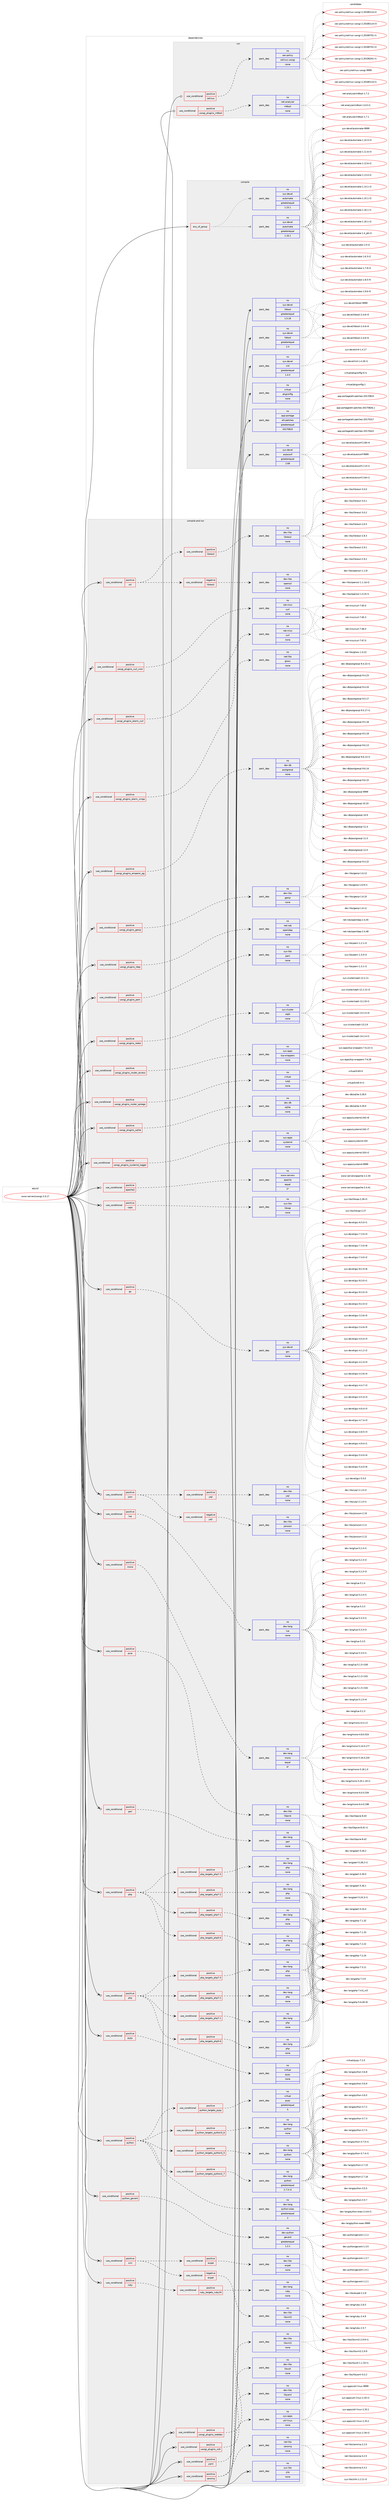 digraph prolog {

# *************
# Graph options
# *************

newrank=true;
concentrate=true;
compound=true;
graph [rankdir=LR,fontname=Helvetica,fontsize=10,ranksep=1.5];#, ranksep=2.5, nodesep=0.2];
edge  [arrowhead=vee];
node  [fontname=Helvetica,fontsize=10];

# **********
# The ebuild
# **********

subgraph cluster_leftcol {
color=gray;
rank=same;
label=<<i>ebuild</i>>;
id [label="www-servers/uwsgi-2.0.17", color=red, width=4, href="../www-servers/uwsgi-2.0.17.svg"];
}

# ****************
# The dependencies
# ****************

subgraph cluster_midcol {
color=gray;
label=<<i>dependencies</i>>;
subgraph cluster_compile {
fillcolor="#eeeeee";
style=filled;
label=<<i>compile</i>>;
subgraph any15831 {
dependency911216 [label=<<TABLE BORDER="0" CELLBORDER="1" CELLSPACING="0" CELLPADDING="4"><TR><TD CELLPADDING="10">any_of_group</TD></TR></TABLE>>, shape=none, color=red];subgraph pack676271 {
dependency911217 [label=<<TABLE BORDER="0" CELLBORDER="1" CELLSPACING="0" CELLPADDING="4" WIDTH="220"><TR><TD ROWSPAN="6" CELLPADDING="30">pack_dep</TD></TR><TR><TD WIDTH="110">no</TD></TR><TR><TD>sys-devel</TD></TR><TR><TD>automake</TD></TR><TR><TD>greaterequal</TD></TR><TR><TD>1.16.1</TD></TR></TABLE>>, shape=none, color=blue];
}
dependency911216:e -> dependency911217:w [weight=20,style="dotted",arrowhead="oinv"];
subgraph pack676272 {
dependency911218 [label=<<TABLE BORDER="0" CELLBORDER="1" CELLSPACING="0" CELLPADDING="4" WIDTH="220"><TR><TD ROWSPAN="6" CELLPADDING="30">pack_dep</TD></TR><TR><TD WIDTH="110">no</TD></TR><TR><TD>sys-devel</TD></TR><TR><TD>automake</TD></TR><TR><TD>greaterequal</TD></TR><TR><TD>1.15.1</TD></TR></TABLE>>, shape=none, color=blue];
}
dependency911216:e -> dependency911218:w [weight=20,style="dotted",arrowhead="oinv"];
}
id:e -> dependency911216:w [weight=20,style="solid",arrowhead="vee"];
subgraph pack676273 {
dependency911219 [label=<<TABLE BORDER="0" CELLBORDER="1" CELLSPACING="0" CELLPADDING="4" WIDTH="220"><TR><TD ROWSPAN="6" CELLPADDING="30">pack_dep</TD></TR><TR><TD WIDTH="110">no</TD></TR><TR><TD>app-portage</TD></TR><TR><TD>elt-patches</TD></TR><TR><TD>greaterequal</TD></TR><TR><TD>20170815</TD></TR></TABLE>>, shape=none, color=blue];
}
id:e -> dependency911219:w [weight=20,style="solid",arrowhead="vee"];
subgraph pack676274 {
dependency911220 [label=<<TABLE BORDER="0" CELLBORDER="1" CELLSPACING="0" CELLPADDING="4" WIDTH="220"><TR><TD ROWSPAN="6" CELLPADDING="30">pack_dep</TD></TR><TR><TD WIDTH="110">no</TD></TR><TR><TD>sys-devel</TD></TR><TR><TD>autoconf</TD></TR><TR><TD>greaterequal</TD></TR><TR><TD>2.69</TD></TR></TABLE>>, shape=none, color=blue];
}
id:e -> dependency911220:w [weight=20,style="solid",arrowhead="vee"];
subgraph pack676275 {
dependency911221 [label=<<TABLE BORDER="0" CELLBORDER="1" CELLSPACING="0" CELLPADDING="4" WIDTH="220"><TR><TD ROWSPAN="6" CELLPADDING="30">pack_dep</TD></TR><TR><TD WIDTH="110">no</TD></TR><TR><TD>sys-devel</TD></TR><TR><TD>libtool</TD></TR><TR><TD>greaterequal</TD></TR><TR><TD>1.5.18</TD></TR></TABLE>>, shape=none, color=blue];
}
id:e -> dependency911221:w [weight=20,style="solid",arrowhead="vee"];
subgraph pack676276 {
dependency911222 [label=<<TABLE BORDER="0" CELLBORDER="1" CELLSPACING="0" CELLPADDING="4" WIDTH="220"><TR><TD ROWSPAN="6" CELLPADDING="30">pack_dep</TD></TR><TR><TD WIDTH="110">no</TD></TR><TR><TD>sys-devel</TD></TR><TR><TD>libtool</TD></TR><TR><TD>greaterequal</TD></TR><TR><TD>2.4</TD></TR></TABLE>>, shape=none, color=blue];
}
id:e -> dependency911222:w [weight=20,style="solid",arrowhead="vee"];
subgraph pack676277 {
dependency911223 [label=<<TABLE BORDER="0" CELLBORDER="1" CELLSPACING="0" CELLPADDING="4" WIDTH="220"><TR><TD ROWSPAN="6" CELLPADDING="30">pack_dep</TD></TR><TR><TD WIDTH="110">no</TD></TR><TR><TD>sys-devel</TD></TR><TR><TD>m4</TD></TR><TR><TD>greaterequal</TD></TR><TR><TD>1.4.3</TD></TR></TABLE>>, shape=none, color=blue];
}
id:e -> dependency911223:w [weight=20,style="solid",arrowhead="vee"];
subgraph pack676278 {
dependency911224 [label=<<TABLE BORDER="0" CELLBORDER="1" CELLSPACING="0" CELLPADDING="4" WIDTH="220"><TR><TD ROWSPAN="6" CELLPADDING="30">pack_dep</TD></TR><TR><TD WIDTH="110">no</TD></TR><TR><TD>virtual</TD></TR><TR><TD>pkgconfig</TD></TR><TR><TD>none</TD></TR><TR><TD></TD></TR></TABLE>>, shape=none, color=blue];
}
id:e -> dependency911224:w [weight=20,style="solid",arrowhead="vee"];
}
subgraph cluster_compileandrun {
fillcolor="#eeeeee";
style=filled;
label=<<i>compile and run</i>>;
subgraph cond218527 {
dependency911225 [label=<<TABLE BORDER="0" CELLBORDER="1" CELLSPACING="0" CELLPADDING="4"><TR><TD ROWSPAN="3" CELLPADDING="10">use_conditional</TD></TR><TR><TD>positive</TD></TR><TR><TD>apache2</TD></TR></TABLE>>, shape=none, color=red];
subgraph pack676279 {
dependency911226 [label=<<TABLE BORDER="0" CELLBORDER="1" CELLSPACING="0" CELLPADDING="4" WIDTH="220"><TR><TD ROWSPAN="6" CELLPADDING="30">pack_dep</TD></TR><TR><TD WIDTH="110">no</TD></TR><TR><TD>www-servers</TD></TR><TR><TD>apache</TD></TR><TR><TD>equal</TD></TR><TR><TD>2*</TD></TR></TABLE>>, shape=none, color=blue];
}
dependency911225:e -> dependency911226:w [weight=20,style="dashed",arrowhead="vee"];
}
id:e -> dependency911225:w [weight=20,style="solid",arrowhead="odotvee"];
subgraph cond218528 {
dependency911227 [label=<<TABLE BORDER="0" CELLBORDER="1" CELLSPACING="0" CELLPADDING="4"><TR><TD ROWSPAN="3" CELLPADDING="10">use_conditional</TD></TR><TR><TD>positive</TD></TR><TR><TD>caps</TD></TR></TABLE>>, shape=none, color=red];
subgraph pack676280 {
dependency911228 [label=<<TABLE BORDER="0" CELLBORDER="1" CELLSPACING="0" CELLPADDING="4" WIDTH="220"><TR><TD ROWSPAN="6" CELLPADDING="30">pack_dep</TD></TR><TR><TD WIDTH="110">no</TD></TR><TR><TD>sys-libs</TD></TR><TR><TD>libcap</TD></TR><TR><TD>none</TD></TR><TR><TD></TD></TR></TABLE>>, shape=none, color=blue];
}
dependency911227:e -> dependency911228:w [weight=20,style="dashed",arrowhead="vee"];
}
id:e -> dependency911227:w [weight=20,style="solid",arrowhead="odotvee"];
subgraph cond218529 {
dependency911229 [label=<<TABLE BORDER="0" CELLBORDER="1" CELLSPACING="0" CELLPADDING="4"><TR><TD ROWSPAN="3" CELLPADDING="10">use_conditional</TD></TR><TR><TD>positive</TD></TR><TR><TD>go</TD></TR></TABLE>>, shape=none, color=red];
subgraph pack676281 {
dependency911230 [label=<<TABLE BORDER="0" CELLBORDER="1" CELLSPACING="0" CELLPADDING="4" WIDTH="220"><TR><TD ROWSPAN="6" CELLPADDING="30">pack_dep</TD></TR><TR><TD WIDTH="110">no</TD></TR><TR><TD>sys-devel</TD></TR><TR><TD>gcc</TD></TR><TR><TD>none</TD></TR><TR><TD></TD></TR></TABLE>>, shape=none, color=blue];
}
dependency911229:e -> dependency911230:w [weight=20,style="dashed",arrowhead="vee"];
}
id:e -> dependency911229:w [weight=20,style="solid",arrowhead="odotvee"];
subgraph cond218530 {
dependency911231 [label=<<TABLE BORDER="0" CELLBORDER="1" CELLSPACING="0" CELLPADDING="4"><TR><TD ROWSPAN="3" CELLPADDING="10">use_conditional</TD></TR><TR><TD>positive</TD></TR><TR><TD>json</TD></TR></TABLE>>, shape=none, color=red];
subgraph cond218531 {
dependency911232 [label=<<TABLE BORDER="0" CELLBORDER="1" CELLSPACING="0" CELLPADDING="4"><TR><TD ROWSPAN="3" CELLPADDING="10">use_conditional</TD></TR><TR><TD>negative</TD></TR><TR><TD>yajl</TD></TR></TABLE>>, shape=none, color=red];
subgraph pack676282 {
dependency911233 [label=<<TABLE BORDER="0" CELLBORDER="1" CELLSPACING="0" CELLPADDING="4" WIDTH="220"><TR><TD ROWSPAN="6" CELLPADDING="30">pack_dep</TD></TR><TR><TD WIDTH="110">no</TD></TR><TR><TD>dev-libs</TD></TR><TR><TD>jansson</TD></TR><TR><TD>none</TD></TR><TR><TD></TD></TR></TABLE>>, shape=none, color=blue];
}
dependency911232:e -> dependency911233:w [weight=20,style="dashed",arrowhead="vee"];
}
dependency911231:e -> dependency911232:w [weight=20,style="dashed",arrowhead="vee"];
subgraph cond218532 {
dependency911234 [label=<<TABLE BORDER="0" CELLBORDER="1" CELLSPACING="0" CELLPADDING="4"><TR><TD ROWSPAN="3" CELLPADDING="10">use_conditional</TD></TR><TR><TD>positive</TD></TR><TR><TD>yajl</TD></TR></TABLE>>, shape=none, color=red];
subgraph pack676283 {
dependency911235 [label=<<TABLE BORDER="0" CELLBORDER="1" CELLSPACING="0" CELLPADDING="4" WIDTH="220"><TR><TD ROWSPAN="6" CELLPADDING="30">pack_dep</TD></TR><TR><TD WIDTH="110">no</TD></TR><TR><TD>dev-libs</TD></TR><TR><TD>yajl</TD></TR><TR><TD>none</TD></TR><TR><TD></TD></TR></TABLE>>, shape=none, color=blue];
}
dependency911234:e -> dependency911235:w [weight=20,style="dashed",arrowhead="vee"];
}
dependency911231:e -> dependency911234:w [weight=20,style="dashed",arrowhead="vee"];
}
id:e -> dependency911231:w [weight=20,style="solid",arrowhead="odotvee"];
subgraph cond218533 {
dependency911236 [label=<<TABLE BORDER="0" CELLBORDER="1" CELLSPACING="0" CELLPADDING="4"><TR><TD ROWSPAN="3" CELLPADDING="10">use_conditional</TD></TR><TR><TD>positive</TD></TR><TR><TD>lua</TD></TR></TABLE>>, shape=none, color=red];
subgraph pack676284 {
dependency911237 [label=<<TABLE BORDER="0" CELLBORDER="1" CELLSPACING="0" CELLPADDING="4" WIDTH="220"><TR><TD ROWSPAN="6" CELLPADDING="30">pack_dep</TD></TR><TR><TD WIDTH="110">no</TD></TR><TR><TD>dev-lang</TD></TR><TR><TD>lua</TD></TR><TR><TD>none</TD></TR><TR><TD></TD></TR></TABLE>>, shape=none, color=blue];
}
dependency911236:e -> dependency911237:w [weight=20,style="dashed",arrowhead="vee"];
}
id:e -> dependency911236:w [weight=20,style="solid",arrowhead="odotvee"];
subgraph cond218534 {
dependency911238 [label=<<TABLE BORDER="0" CELLBORDER="1" CELLSPACING="0" CELLPADDING="4"><TR><TD ROWSPAN="3" CELLPADDING="10">use_conditional</TD></TR><TR><TD>positive</TD></TR><TR><TD>mono</TD></TR></TABLE>>, shape=none, color=red];
subgraph pack676285 {
dependency911239 [label=<<TABLE BORDER="0" CELLBORDER="1" CELLSPACING="0" CELLPADDING="4" WIDTH="220"><TR><TD ROWSPAN="6" CELLPADDING="30">pack_dep</TD></TR><TR><TD WIDTH="110">no</TD></TR><TR><TD>dev-lang</TD></TR><TR><TD>mono</TD></TR><TR><TD>equal</TD></TR><TR><TD>4*</TD></TR></TABLE>>, shape=none, color=blue];
}
dependency911238:e -> dependency911239:w [weight=20,style="dashed",arrowhead="vee"];
}
id:e -> dependency911238:w [weight=20,style="solid",arrowhead="odotvee"];
subgraph cond218535 {
dependency911240 [label=<<TABLE BORDER="0" CELLBORDER="1" CELLSPACING="0" CELLPADDING="4"><TR><TD ROWSPAN="3" CELLPADDING="10">use_conditional</TD></TR><TR><TD>positive</TD></TR><TR><TD>pcre</TD></TR></TABLE>>, shape=none, color=red];
subgraph pack676286 {
dependency911241 [label=<<TABLE BORDER="0" CELLBORDER="1" CELLSPACING="0" CELLPADDING="4" WIDTH="220"><TR><TD ROWSPAN="6" CELLPADDING="30">pack_dep</TD></TR><TR><TD WIDTH="110">no</TD></TR><TR><TD>dev-libs</TD></TR><TR><TD>libpcre</TD></TR><TR><TD>none</TD></TR><TR><TD></TD></TR></TABLE>>, shape=none, color=blue];
}
dependency911240:e -> dependency911241:w [weight=20,style="dashed",arrowhead="vee"];
}
id:e -> dependency911240:w [weight=20,style="solid",arrowhead="odotvee"];
subgraph cond218536 {
dependency911242 [label=<<TABLE BORDER="0" CELLBORDER="1" CELLSPACING="0" CELLPADDING="4"><TR><TD ROWSPAN="3" CELLPADDING="10">use_conditional</TD></TR><TR><TD>positive</TD></TR><TR><TD>perl</TD></TR></TABLE>>, shape=none, color=red];
subgraph pack676287 {
dependency911243 [label=<<TABLE BORDER="0" CELLBORDER="1" CELLSPACING="0" CELLPADDING="4" WIDTH="220"><TR><TD ROWSPAN="6" CELLPADDING="30">pack_dep</TD></TR><TR><TD WIDTH="110">no</TD></TR><TR><TD>dev-lang</TD></TR><TR><TD>perl</TD></TR><TR><TD>none</TD></TR><TR><TD></TD></TR></TABLE>>, shape=none, color=blue];
}
dependency911242:e -> dependency911243:w [weight=20,style="dashed",arrowhead="vee"];
}
id:e -> dependency911242:w [weight=20,style="solid",arrowhead="odotvee"];
subgraph cond218537 {
dependency911244 [label=<<TABLE BORDER="0" CELLBORDER="1" CELLSPACING="0" CELLPADDING="4"><TR><TD ROWSPAN="3" CELLPADDING="10">use_conditional</TD></TR><TR><TD>positive</TD></TR><TR><TD>php</TD></TR></TABLE>>, shape=none, color=red];
subgraph cond218538 {
dependency911245 [label=<<TABLE BORDER="0" CELLBORDER="1" CELLSPACING="0" CELLPADDING="4"><TR><TD ROWSPAN="3" CELLPADDING="10">use_conditional</TD></TR><TR><TD>positive</TD></TR><TR><TD>php_targets_php5-6</TD></TR></TABLE>>, shape=none, color=red];
subgraph pack676288 {
dependency911246 [label=<<TABLE BORDER="0" CELLBORDER="1" CELLSPACING="0" CELLPADDING="4" WIDTH="220"><TR><TD ROWSPAN="6" CELLPADDING="30">pack_dep</TD></TR><TR><TD WIDTH="110">no</TD></TR><TR><TD>dev-lang</TD></TR><TR><TD>php</TD></TR><TR><TD>none</TD></TR><TR><TD></TD></TR></TABLE>>, shape=none, color=blue];
}
dependency911245:e -> dependency911246:w [weight=20,style="dashed",arrowhead="vee"];
}
dependency911244:e -> dependency911245:w [weight=20,style="dashed",arrowhead="vee"];
subgraph cond218539 {
dependency911247 [label=<<TABLE BORDER="0" CELLBORDER="1" CELLSPACING="0" CELLPADDING="4"><TR><TD ROWSPAN="3" CELLPADDING="10">use_conditional</TD></TR><TR><TD>positive</TD></TR><TR><TD>php_targets_php7-1</TD></TR></TABLE>>, shape=none, color=red];
subgraph pack676289 {
dependency911248 [label=<<TABLE BORDER="0" CELLBORDER="1" CELLSPACING="0" CELLPADDING="4" WIDTH="220"><TR><TD ROWSPAN="6" CELLPADDING="30">pack_dep</TD></TR><TR><TD WIDTH="110">no</TD></TR><TR><TD>dev-lang</TD></TR><TR><TD>php</TD></TR><TR><TD>none</TD></TR><TR><TD></TD></TR></TABLE>>, shape=none, color=blue];
}
dependency911247:e -> dependency911248:w [weight=20,style="dashed",arrowhead="vee"];
}
dependency911244:e -> dependency911247:w [weight=20,style="dashed",arrowhead="vee"];
subgraph cond218540 {
dependency911249 [label=<<TABLE BORDER="0" CELLBORDER="1" CELLSPACING="0" CELLPADDING="4"><TR><TD ROWSPAN="3" CELLPADDING="10">use_conditional</TD></TR><TR><TD>positive</TD></TR><TR><TD>php_targets_php7-2</TD></TR></TABLE>>, shape=none, color=red];
subgraph pack676290 {
dependency911250 [label=<<TABLE BORDER="0" CELLBORDER="1" CELLSPACING="0" CELLPADDING="4" WIDTH="220"><TR><TD ROWSPAN="6" CELLPADDING="30">pack_dep</TD></TR><TR><TD WIDTH="110">no</TD></TR><TR><TD>dev-lang</TD></TR><TR><TD>php</TD></TR><TR><TD>none</TD></TR><TR><TD></TD></TR></TABLE>>, shape=none, color=blue];
}
dependency911249:e -> dependency911250:w [weight=20,style="dashed",arrowhead="vee"];
}
dependency911244:e -> dependency911249:w [weight=20,style="dashed",arrowhead="vee"];
subgraph cond218541 {
dependency911251 [label=<<TABLE BORDER="0" CELLBORDER="1" CELLSPACING="0" CELLPADDING="4"><TR><TD ROWSPAN="3" CELLPADDING="10">use_conditional</TD></TR><TR><TD>positive</TD></TR><TR><TD>php_targets_php7-3</TD></TR></TABLE>>, shape=none, color=red];
subgraph pack676291 {
dependency911252 [label=<<TABLE BORDER="0" CELLBORDER="1" CELLSPACING="0" CELLPADDING="4" WIDTH="220"><TR><TD ROWSPAN="6" CELLPADDING="30">pack_dep</TD></TR><TR><TD WIDTH="110">no</TD></TR><TR><TD>dev-lang</TD></TR><TR><TD>php</TD></TR><TR><TD>none</TD></TR><TR><TD></TD></TR></TABLE>>, shape=none, color=blue];
}
dependency911251:e -> dependency911252:w [weight=20,style="dashed",arrowhead="vee"];
}
dependency911244:e -> dependency911251:w [weight=20,style="dashed",arrowhead="vee"];
}
id:e -> dependency911244:w [weight=20,style="solid",arrowhead="odotvee"];
subgraph cond218542 {
dependency911253 [label=<<TABLE BORDER="0" CELLBORDER="1" CELLSPACING="0" CELLPADDING="4"><TR><TD ROWSPAN="3" CELLPADDING="10">use_conditional</TD></TR><TR><TD>positive</TD></TR><TR><TD>php</TD></TR></TABLE>>, shape=none, color=red];
subgraph cond218543 {
dependency911254 [label=<<TABLE BORDER="0" CELLBORDER="1" CELLSPACING="0" CELLPADDING="4"><TR><TD ROWSPAN="3" CELLPADDING="10">use_conditional</TD></TR><TR><TD>positive</TD></TR><TR><TD>php_targets_php5-6</TD></TR></TABLE>>, shape=none, color=red];
subgraph pack676292 {
dependency911255 [label=<<TABLE BORDER="0" CELLBORDER="1" CELLSPACING="0" CELLPADDING="4" WIDTH="220"><TR><TD ROWSPAN="6" CELLPADDING="30">pack_dep</TD></TR><TR><TD WIDTH="110">no</TD></TR><TR><TD>dev-lang</TD></TR><TR><TD>php</TD></TR><TR><TD>none</TD></TR><TR><TD></TD></TR></TABLE>>, shape=none, color=blue];
}
dependency911254:e -> dependency911255:w [weight=20,style="dashed",arrowhead="vee"];
}
dependency911253:e -> dependency911254:w [weight=20,style="dashed",arrowhead="vee"];
subgraph cond218544 {
dependency911256 [label=<<TABLE BORDER="0" CELLBORDER="1" CELLSPACING="0" CELLPADDING="4"><TR><TD ROWSPAN="3" CELLPADDING="10">use_conditional</TD></TR><TR><TD>positive</TD></TR><TR><TD>php_targets_php7-1</TD></TR></TABLE>>, shape=none, color=red];
subgraph pack676293 {
dependency911257 [label=<<TABLE BORDER="0" CELLBORDER="1" CELLSPACING="0" CELLPADDING="4" WIDTH="220"><TR><TD ROWSPAN="6" CELLPADDING="30">pack_dep</TD></TR><TR><TD WIDTH="110">no</TD></TR><TR><TD>dev-lang</TD></TR><TR><TD>php</TD></TR><TR><TD>none</TD></TR><TR><TD></TD></TR></TABLE>>, shape=none, color=blue];
}
dependency911256:e -> dependency911257:w [weight=20,style="dashed",arrowhead="vee"];
}
dependency911253:e -> dependency911256:w [weight=20,style="dashed",arrowhead="vee"];
subgraph cond218545 {
dependency911258 [label=<<TABLE BORDER="0" CELLBORDER="1" CELLSPACING="0" CELLPADDING="4"><TR><TD ROWSPAN="3" CELLPADDING="10">use_conditional</TD></TR><TR><TD>positive</TD></TR><TR><TD>php_targets_php7-2</TD></TR></TABLE>>, shape=none, color=red];
subgraph pack676294 {
dependency911259 [label=<<TABLE BORDER="0" CELLBORDER="1" CELLSPACING="0" CELLPADDING="4" WIDTH="220"><TR><TD ROWSPAN="6" CELLPADDING="30">pack_dep</TD></TR><TR><TD WIDTH="110">no</TD></TR><TR><TD>dev-lang</TD></TR><TR><TD>php</TD></TR><TR><TD>none</TD></TR><TR><TD></TD></TR></TABLE>>, shape=none, color=blue];
}
dependency911258:e -> dependency911259:w [weight=20,style="dashed",arrowhead="vee"];
}
dependency911253:e -> dependency911258:w [weight=20,style="dashed",arrowhead="vee"];
subgraph cond218546 {
dependency911260 [label=<<TABLE BORDER="0" CELLBORDER="1" CELLSPACING="0" CELLPADDING="4"><TR><TD ROWSPAN="3" CELLPADDING="10">use_conditional</TD></TR><TR><TD>positive</TD></TR><TR><TD>php_targets_php7-3</TD></TR></TABLE>>, shape=none, color=red];
subgraph pack676295 {
dependency911261 [label=<<TABLE BORDER="0" CELLBORDER="1" CELLSPACING="0" CELLPADDING="4" WIDTH="220"><TR><TD ROWSPAN="6" CELLPADDING="30">pack_dep</TD></TR><TR><TD WIDTH="110">no</TD></TR><TR><TD>dev-lang</TD></TR><TR><TD>php</TD></TR><TR><TD>none</TD></TR><TR><TD></TD></TR></TABLE>>, shape=none, color=blue];
}
dependency911260:e -> dependency911261:w [weight=20,style="dashed",arrowhead="vee"];
}
dependency911253:e -> dependency911260:w [weight=20,style="dashed",arrowhead="vee"];
}
id:e -> dependency911253:w [weight=20,style="solid",arrowhead="odotvee"];
subgraph cond218547 {
dependency911262 [label=<<TABLE BORDER="0" CELLBORDER="1" CELLSPACING="0" CELLPADDING="4"><TR><TD ROWSPAN="3" CELLPADDING="10">use_conditional</TD></TR><TR><TD>positive</TD></TR><TR><TD>pypy</TD></TR></TABLE>>, shape=none, color=red];
subgraph pack676296 {
dependency911263 [label=<<TABLE BORDER="0" CELLBORDER="1" CELLSPACING="0" CELLPADDING="4" WIDTH="220"><TR><TD ROWSPAN="6" CELLPADDING="30">pack_dep</TD></TR><TR><TD WIDTH="110">no</TD></TR><TR><TD>virtual</TD></TR><TR><TD>pypy</TD></TR><TR><TD>none</TD></TR><TR><TD></TD></TR></TABLE>>, shape=none, color=blue];
}
dependency911262:e -> dependency911263:w [weight=20,style="dashed",arrowhead="vee"];
}
id:e -> dependency911262:w [weight=20,style="solid",arrowhead="odotvee"];
subgraph cond218548 {
dependency911264 [label=<<TABLE BORDER="0" CELLBORDER="1" CELLSPACING="0" CELLPADDING="4"><TR><TD ROWSPAN="3" CELLPADDING="10">use_conditional</TD></TR><TR><TD>positive</TD></TR><TR><TD>python</TD></TR></TABLE>>, shape=none, color=red];
subgraph cond218549 {
dependency911265 [label=<<TABLE BORDER="0" CELLBORDER="1" CELLSPACING="0" CELLPADDING="4"><TR><TD ROWSPAN="3" CELLPADDING="10">use_conditional</TD></TR><TR><TD>positive</TD></TR><TR><TD>python_targets_pypy</TD></TR></TABLE>>, shape=none, color=red];
subgraph pack676297 {
dependency911266 [label=<<TABLE BORDER="0" CELLBORDER="1" CELLSPACING="0" CELLPADDING="4" WIDTH="220"><TR><TD ROWSPAN="6" CELLPADDING="30">pack_dep</TD></TR><TR><TD WIDTH="110">no</TD></TR><TR><TD>virtual</TD></TR><TR><TD>pypy</TD></TR><TR><TD>greaterequal</TD></TR><TR><TD>5</TD></TR></TABLE>>, shape=none, color=blue];
}
dependency911265:e -> dependency911266:w [weight=20,style="dashed",arrowhead="vee"];
}
dependency911264:e -> dependency911265:w [weight=20,style="dashed",arrowhead="vee"];
subgraph cond218550 {
dependency911267 [label=<<TABLE BORDER="0" CELLBORDER="1" CELLSPACING="0" CELLPADDING="4"><TR><TD ROWSPAN="3" CELLPADDING="10">use_conditional</TD></TR><TR><TD>positive</TD></TR><TR><TD>python_targets_python2_7</TD></TR></TABLE>>, shape=none, color=red];
subgraph pack676298 {
dependency911268 [label=<<TABLE BORDER="0" CELLBORDER="1" CELLSPACING="0" CELLPADDING="4" WIDTH="220"><TR><TD ROWSPAN="6" CELLPADDING="30">pack_dep</TD></TR><TR><TD WIDTH="110">no</TD></TR><TR><TD>dev-lang</TD></TR><TR><TD>python</TD></TR><TR><TD>greaterequal</TD></TR><TR><TD>2.7.5-r2</TD></TR></TABLE>>, shape=none, color=blue];
}
dependency911267:e -> dependency911268:w [weight=20,style="dashed",arrowhead="vee"];
}
dependency911264:e -> dependency911267:w [weight=20,style="dashed",arrowhead="vee"];
subgraph cond218551 {
dependency911269 [label=<<TABLE BORDER="0" CELLBORDER="1" CELLSPACING="0" CELLPADDING="4"><TR><TD ROWSPAN="3" CELLPADDING="10">use_conditional</TD></TR><TR><TD>positive</TD></TR><TR><TD>python_targets_python3_5</TD></TR></TABLE>>, shape=none, color=red];
subgraph pack676299 {
dependency911270 [label=<<TABLE BORDER="0" CELLBORDER="1" CELLSPACING="0" CELLPADDING="4" WIDTH="220"><TR><TD ROWSPAN="6" CELLPADDING="30">pack_dep</TD></TR><TR><TD WIDTH="110">no</TD></TR><TR><TD>dev-lang</TD></TR><TR><TD>python</TD></TR><TR><TD>none</TD></TR><TR><TD></TD></TR></TABLE>>, shape=none, color=blue];
}
dependency911269:e -> dependency911270:w [weight=20,style="dashed",arrowhead="vee"];
}
dependency911264:e -> dependency911269:w [weight=20,style="dashed",arrowhead="vee"];
subgraph cond218552 {
dependency911271 [label=<<TABLE BORDER="0" CELLBORDER="1" CELLSPACING="0" CELLPADDING="4"><TR><TD ROWSPAN="3" CELLPADDING="10">use_conditional</TD></TR><TR><TD>positive</TD></TR><TR><TD>python_targets_python3_6</TD></TR></TABLE>>, shape=none, color=red];
subgraph pack676300 {
dependency911272 [label=<<TABLE BORDER="0" CELLBORDER="1" CELLSPACING="0" CELLPADDING="4" WIDTH="220"><TR><TD ROWSPAN="6" CELLPADDING="30">pack_dep</TD></TR><TR><TD WIDTH="110">no</TD></TR><TR><TD>dev-lang</TD></TR><TR><TD>python</TD></TR><TR><TD>none</TD></TR><TR><TD></TD></TR></TABLE>>, shape=none, color=blue];
}
dependency911271:e -> dependency911272:w [weight=20,style="dashed",arrowhead="vee"];
}
dependency911264:e -> dependency911271:w [weight=20,style="dashed",arrowhead="vee"];
subgraph pack676301 {
dependency911273 [label=<<TABLE BORDER="0" CELLBORDER="1" CELLSPACING="0" CELLPADDING="4" WIDTH="220"><TR><TD ROWSPAN="6" CELLPADDING="30">pack_dep</TD></TR><TR><TD WIDTH="110">no</TD></TR><TR><TD>dev-lang</TD></TR><TR><TD>python-exec</TD></TR><TR><TD>greaterequal</TD></TR><TR><TD>2</TD></TR></TABLE>>, shape=none, color=blue];
}
dependency911264:e -> dependency911273:w [weight=20,style="dashed",arrowhead="vee"];
}
id:e -> dependency911264:w [weight=20,style="solid",arrowhead="odotvee"];
subgraph cond218553 {
dependency911274 [label=<<TABLE BORDER="0" CELLBORDER="1" CELLSPACING="0" CELLPADDING="4"><TR><TD ROWSPAN="3" CELLPADDING="10">use_conditional</TD></TR><TR><TD>positive</TD></TR><TR><TD>python_gevent</TD></TR></TABLE>>, shape=none, color=red];
subgraph pack676302 {
dependency911275 [label=<<TABLE BORDER="0" CELLBORDER="1" CELLSPACING="0" CELLPADDING="4" WIDTH="220"><TR><TD ROWSPAN="6" CELLPADDING="30">pack_dep</TD></TR><TR><TD WIDTH="110">no</TD></TR><TR><TD>dev-python</TD></TR><TR><TD>gevent</TD></TR><TR><TD>greaterequal</TD></TR><TR><TD>1.2.1</TD></TR></TABLE>>, shape=none, color=blue];
}
dependency911274:e -> dependency911275:w [weight=20,style="dashed",arrowhead="vee"];
}
id:e -> dependency911274:w [weight=20,style="solid",arrowhead="odotvee"];
subgraph cond218554 {
dependency911276 [label=<<TABLE BORDER="0" CELLBORDER="1" CELLSPACING="0" CELLPADDING="4"><TR><TD ROWSPAN="3" CELLPADDING="10">use_conditional</TD></TR><TR><TD>positive</TD></TR><TR><TD>ruby</TD></TR></TABLE>>, shape=none, color=red];
subgraph cond218555 {
dependency911277 [label=<<TABLE BORDER="0" CELLBORDER="1" CELLSPACING="0" CELLPADDING="4"><TR><TD ROWSPAN="3" CELLPADDING="10">use_conditional</TD></TR><TR><TD>positive</TD></TR><TR><TD>ruby_targets_ruby24</TD></TR></TABLE>>, shape=none, color=red];
subgraph pack676303 {
dependency911278 [label=<<TABLE BORDER="0" CELLBORDER="1" CELLSPACING="0" CELLPADDING="4" WIDTH="220"><TR><TD ROWSPAN="6" CELLPADDING="30">pack_dep</TD></TR><TR><TD WIDTH="110">no</TD></TR><TR><TD>dev-lang</TD></TR><TR><TD>ruby</TD></TR><TR><TD>none</TD></TR><TR><TD></TD></TR></TABLE>>, shape=none, color=blue];
}
dependency911277:e -> dependency911278:w [weight=20,style="dashed",arrowhead="vee"];
}
dependency911276:e -> dependency911277:w [weight=20,style="dashed",arrowhead="vee"];
}
id:e -> dependency911276:w [weight=20,style="solid",arrowhead="odotvee"];
subgraph cond218556 {
dependency911279 [label=<<TABLE BORDER="0" CELLBORDER="1" CELLSPACING="0" CELLPADDING="4"><TR><TD ROWSPAN="3" CELLPADDING="10">use_conditional</TD></TR><TR><TD>positive</TD></TR><TR><TD>ssl</TD></TR></TABLE>>, shape=none, color=red];
subgraph cond218557 {
dependency911280 [label=<<TABLE BORDER="0" CELLBORDER="1" CELLSPACING="0" CELLPADDING="4"><TR><TD ROWSPAN="3" CELLPADDING="10">use_conditional</TD></TR><TR><TD>negative</TD></TR><TR><TD>libressl</TD></TR></TABLE>>, shape=none, color=red];
subgraph pack676304 {
dependency911281 [label=<<TABLE BORDER="0" CELLBORDER="1" CELLSPACING="0" CELLPADDING="4" WIDTH="220"><TR><TD ROWSPAN="6" CELLPADDING="30">pack_dep</TD></TR><TR><TD WIDTH="110">no</TD></TR><TR><TD>dev-libs</TD></TR><TR><TD>openssl</TD></TR><TR><TD>none</TD></TR><TR><TD></TD></TR></TABLE>>, shape=none, color=blue];
}
dependency911280:e -> dependency911281:w [weight=20,style="dashed",arrowhead="vee"];
}
dependency911279:e -> dependency911280:w [weight=20,style="dashed",arrowhead="vee"];
subgraph cond218558 {
dependency911282 [label=<<TABLE BORDER="0" CELLBORDER="1" CELLSPACING="0" CELLPADDING="4"><TR><TD ROWSPAN="3" CELLPADDING="10">use_conditional</TD></TR><TR><TD>positive</TD></TR><TR><TD>libressl</TD></TR></TABLE>>, shape=none, color=red];
subgraph pack676305 {
dependency911283 [label=<<TABLE BORDER="0" CELLBORDER="1" CELLSPACING="0" CELLPADDING="4" WIDTH="220"><TR><TD ROWSPAN="6" CELLPADDING="30">pack_dep</TD></TR><TR><TD WIDTH="110">no</TD></TR><TR><TD>dev-libs</TD></TR><TR><TD>libressl</TD></TR><TR><TD>none</TD></TR><TR><TD></TD></TR></TABLE>>, shape=none, color=blue];
}
dependency911282:e -> dependency911283:w [weight=20,style="dashed",arrowhead="vee"];
}
dependency911279:e -> dependency911282:w [weight=20,style="dashed",arrowhead="vee"];
}
id:e -> dependency911279:w [weight=20,style="solid",arrowhead="odotvee"];
subgraph cond218559 {
dependency911284 [label=<<TABLE BORDER="0" CELLBORDER="1" CELLSPACING="0" CELLPADDING="4"><TR><TD ROWSPAN="3" CELLPADDING="10">use_conditional</TD></TR><TR><TD>positive</TD></TR><TR><TD>uwsgi_plugins_alarm_curl</TD></TR></TABLE>>, shape=none, color=red];
subgraph pack676306 {
dependency911285 [label=<<TABLE BORDER="0" CELLBORDER="1" CELLSPACING="0" CELLPADDING="4" WIDTH="220"><TR><TD ROWSPAN="6" CELLPADDING="30">pack_dep</TD></TR><TR><TD WIDTH="110">no</TD></TR><TR><TD>net-misc</TD></TR><TR><TD>curl</TD></TR><TR><TD>none</TD></TR><TR><TD></TD></TR></TABLE>>, shape=none, color=blue];
}
dependency911284:e -> dependency911285:w [weight=20,style="dashed",arrowhead="vee"];
}
id:e -> dependency911284:w [weight=20,style="solid",arrowhead="odotvee"];
subgraph cond218560 {
dependency911286 [label=<<TABLE BORDER="0" CELLBORDER="1" CELLSPACING="0" CELLPADDING="4"><TR><TD ROWSPAN="3" CELLPADDING="10">use_conditional</TD></TR><TR><TD>positive</TD></TR><TR><TD>uwsgi_plugins_alarm_xmpp</TD></TR></TABLE>>, shape=none, color=red];
subgraph pack676307 {
dependency911287 [label=<<TABLE BORDER="0" CELLBORDER="1" CELLSPACING="0" CELLPADDING="4" WIDTH="220"><TR><TD ROWSPAN="6" CELLPADDING="30">pack_dep</TD></TR><TR><TD WIDTH="110">no</TD></TR><TR><TD>net-libs</TD></TR><TR><TD>gloox</TD></TR><TR><TD>none</TD></TR><TR><TD></TD></TR></TABLE>>, shape=none, color=blue];
}
dependency911286:e -> dependency911287:w [weight=20,style="dashed",arrowhead="vee"];
}
id:e -> dependency911286:w [weight=20,style="solid",arrowhead="odotvee"];
subgraph cond218561 {
dependency911288 [label=<<TABLE BORDER="0" CELLBORDER="1" CELLSPACING="0" CELLPADDING="4"><TR><TD ROWSPAN="3" CELLPADDING="10">use_conditional</TD></TR><TR><TD>positive</TD></TR><TR><TD>uwsgi_plugins_curl_cron</TD></TR></TABLE>>, shape=none, color=red];
subgraph pack676308 {
dependency911289 [label=<<TABLE BORDER="0" CELLBORDER="1" CELLSPACING="0" CELLPADDING="4" WIDTH="220"><TR><TD ROWSPAN="6" CELLPADDING="30">pack_dep</TD></TR><TR><TD WIDTH="110">no</TD></TR><TR><TD>net-misc</TD></TR><TR><TD>curl</TD></TR><TR><TD>none</TD></TR><TR><TD></TD></TR></TABLE>>, shape=none, color=blue];
}
dependency911288:e -> dependency911289:w [weight=20,style="dashed",arrowhead="vee"];
}
id:e -> dependency911288:w [weight=20,style="solid",arrowhead="odotvee"];
subgraph cond218562 {
dependency911290 [label=<<TABLE BORDER="0" CELLBORDER="1" CELLSPACING="0" CELLPADDING="4"><TR><TD ROWSPAN="3" CELLPADDING="10">use_conditional</TD></TR><TR><TD>positive</TD></TR><TR><TD>uwsgi_plugins_emperor_pg</TD></TR></TABLE>>, shape=none, color=red];
subgraph pack676309 {
dependency911291 [label=<<TABLE BORDER="0" CELLBORDER="1" CELLSPACING="0" CELLPADDING="4" WIDTH="220"><TR><TD ROWSPAN="6" CELLPADDING="30">pack_dep</TD></TR><TR><TD WIDTH="110">no</TD></TR><TR><TD>dev-db</TD></TR><TR><TD>postgresql</TD></TR><TR><TD>none</TD></TR><TR><TD></TD></TR></TABLE>>, shape=none, color=blue];
}
dependency911290:e -> dependency911291:w [weight=20,style="dashed",arrowhead="vee"];
}
id:e -> dependency911290:w [weight=20,style="solid",arrowhead="odotvee"];
subgraph cond218563 {
dependency911292 [label=<<TABLE BORDER="0" CELLBORDER="1" CELLSPACING="0" CELLPADDING="4"><TR><TD ROWSPAN="3" CELLPADDING="10">use_conditional</TD></TR><TR><TD>positive</TD></TR><TR><TD>uwsgi_plugins_geoip</TD></TR></TABLE>>, shape=none, color=red];
subgraph pack676310 {
dependency911293 [label=<<TABLE BORDER="0" CELLBORDER="1" CELLSPACING="0" CELLPADDING="4" WIDTH="220"><TR><TD ROWSPAN="6" CELLPADDING="30">pack_dep</TD></TR><TR><TD WIDTH="110">no</TD></TR><TR><TD>dev-libs</TD></TR><TR><TD>geoip</TD></TR><TR><TD>none</TD></TR><TR><TD></TD></TR></TABLE>>, shape=none, color=blue];
}
dependency911292:e -> dependency911293:w [weight=20,style="dashed",arrowhead="vee"];
}
id:e -> dependency911292:w [weight=20,style="solid",arrowhead="odotvee"];
subgraph cond218564 {
dependency911294 [label=<<TABLE BORDER="0" CELLBORDER="1" CELLSPACING="0" CELLPADDING="4"><TR><TD ROWSPAN="3" CELLPADDING="10">use_conditional</TD></TR><TR><TD>positive</TD></TR><TR><TD>uwsgi_plugins_ldap</TD></TR></TABLE>>, shape=none, color=red];
subgraph pack676311 {
dependency911295 [label=<<TABLE BORDER="0" CELLBORDER="1" CELLSPACING="0" CELLPADDING="4" WIDTH="220"><TR><TD ROWSPAN="6" CELLPADDING="30">pack_dep</TD></TR><TR><TD WIDTH="110">no</TD></TR><TR><TD>net-nds</TD></TR><TR><TD>openldap</TD></TR><TR><TD>none</TD></TR><TR><TD></TD></TR></TABLE>>, shape=none, color=blue];
}
dependency911294:e -> dependency911295:w [weight=20,style="dashed",arrowhead="vee"];
}
id:e -> dependency911294:w [weight=20,style="solid",arrowhead="odotvee"];
subgraph cond218565 {
dependency911296 [label=<<TABLE BORDER="0" CELLBORDER="1" CELLSPACING="0" CELLPADDING="4"><TR><TD ROWSPAN="3" CELLPADDING="10">use_conditional</TD></TR><TR><TD>positive</TD></TR><TR><TD>uwsgi_plugins_pam</TD></TR></TABLE>>, shape=none, color=red];
subgraph pack676312 {
dependency911297 [label=<<TABLE BORDER="0" CELLBORDER="1" CELLSPACING="0" CELLPADDING="4" WIDTH="220"><TR><TD ROWSPAN="6" CELLPADDING="30">pack_dep</TD></TR><TR><TD WIDTH="110">no</TD></TR><TR><TD>sys-libs</TD></TR><TR><TD>pam</TD></TR><TR><TD>none</TD></TR><TR><TD></TD></TR></TABLE>>, shape=none, color=blue];
}
dependency911296:e -> dependency911297:w [weight=20,style="dashed",arrowhead="vee"];
}
id:e -> dependency911296:w [weight=20,style="solid",arrowhead="odotvee"];
subgraph cond218566 {
dependency911298 [label=<<TABLE BORDER="0" CELLBORDER="1" CELLSPACING="0" CELLPADDING="4"><TR><TD ROWSPAN="3" CELLPADDING="10">use_conditional</TD></TR><TR><TD>positive</TD></TR><TR><TD>uwsgi_plugins_rados</TD></TR></TABLE>>, shape=none, color=red];
subgraph pack676313 {
dependency911299 [label=<<TABLE BORDER="0" CELLBORDER="1" CELLSPACING="0" CELLPADDING="4" WIDTH="220"><TR><TD ROWSPAN="6" CELLPADDING="30">pack_dep</TD></TR><TR><TD WIDTH="110">no</TD></TR><TR><TD>sys-cluster</TD></TR><TR><TD>ceph</TD></TR><TR><TD>none</TD></TR><TR><TD></TD></TR></TABLE>>, shape=none, color=blue];
}
dependency911298:e -> dependency911299:w [weight=20,style="dashed",arrowhead="vee"];
}
id:e -> dependency911298:w [weight=20,style="solid",arrowhead="odotvee"];
subgraph cond218567 {
dependency911300 [label=<<TABLE BORDER="0" CELLBORDER="1" CELLSPACING="0" CELLPADDING="4"><TR><TD ROWSPAN="3" CELLPADDING="10">use_conditional</TD></TR><TR><TD>positive</TD></TR><TR><TD>uwsgi_plugins_router_access</TD></TR></TABLE>>, shape=none, color=red];
subgraph pack676314 {
dependency911301 [label=<<TABLE BORDER="0" CELLBORDER="1" CELLSPACING="0" CELLPADDING="4" WIDTH="220"><TR><TD ROWSPAN="6" CELLPADDING="30">pack_dep</TD></TR><TR><TD WIDTH="110">no</TD></TR><TR><TD>sys-apps</TD></TR><TR><TD>tcp-wrappers</TD></TR><TR><TD>none</TD></TR><TR><TD></TD></TR></TABLE>>, shape=none, color=blue];
}
dependency911300:e -> dependency911301:w [weight=20,style="dashed",arrowhead="vee"];
}
id:e -> dependency911300:w [weight=20,style="solid",arrowhead="odotvee"];
subgraph cond218568 {
dependency911302 [label=<<TABLE BORDER="0" CELLBORDER="1" CELLSPACING="0" CELLPADDING="4"><TR><TD ROWSPAN="3" CELLPADDING="10">use_conditional</TD></TR><TR><TD>positive</TD></TR><TR><TD>uwsgi_plugins_router_spnego</TD></TR></TABLE>>, shape=none, color=red];
subgraph pack676315 {
dependency911303 [label=<<TABLE BORDER="0" CELLBORDER="1" CELLSPACING="0" CELLPADDING="4" WIDTH="220"><TR><TD ROWSPAN="6" CELLPADDING="30">pack_dep</TD></TR><TR><TD WIDTH="110">no</TD></TR><TR><TD>virtual</TD></TR><TR><TD>krb5</TD></TR><TR><TD>none</TD></TR><TR><TD></TD></TR></TABLE>>, shape=none, color=blue];
}
dependency911302:e -> dependency911303:w [weight=20,style="dashed",arrowhead="vee"];
}
id:e -> dependency911302:w [weight=20,style="solid",arrowhead="odotvee"];
subgraph cond218569 {
dependency911304 [label=<<TABLE BORDER="0" CELLBORDER="1" CELLSPACING="0" CELLPADDING="4"><TR><TD ROWSPAN="3" CELLPADDING="10">use_conditional</TD></TR><TR><TD>positive</TD></TR><TR><TD>uwsgi_plugins_sqlite</TD></TR></TABLE>>, shape=none, color=red];
subgraph pack676316 {
dependency911305 [label=<<TABLE BORDER="0" CELLBORDER="1" CELLSPACING="0" CELLPADDING="4" WIDTH="220"><TR><TD ROWSPAN="6" CELLPADDING="30">pack_dep</TD></TR><TR><TD WIDTH="110">no</TD></TR><TR><TD>dev-db</TD></TR><TR><TD>sqlite</TD></TR><TR><TD>none</TD></TR><TR><TD></TD></TR></TABLE>>, shape=none, color=blue];
}
dependency911304:e -> dependency911305:w [weight=20,style="dashed",arrowhead="vee"];
}
id:e -> dependency911304:w [weight=20,style="solid",arrowhead="odotvee"];
subgraph cond218570 {
dependency911306 [label=<<TABLE BORDER="0" CELLBORDER="1" CELLSPACING="0" CELLPADDING="4"><TR><TD ROWSPAN="3" CELLPADDING="10">use_conditional</TD></TR><TR><TD>positive</TD></TR><TR><TD>uwsgi_plugins_systemd_logger</TD></TR></TABLE>>, shape=none, color=red];
subgraph pack676317 {
dependency911307 [label=<<TABLE BORDER="0" CELLBORDER="1" CELLSPACING="0" CELLPADDING="4" WIDTH="220"><TR><TD ROWSPAN="6" CELLPADDING="30">pack_dep</TD></TR><TR><TD WIDTH="110">no</TD></TR><TR><TD>sys-apps</TD></TR><TR><TD>systemd</TD></TR><TR><TD>none</TD></TR><TR><TD></TD></TR></TABLE>>, shape=none, color=blue];
}
dependency911306:e -> dependency911307:w [weight=20,style="dashed",arrowhead="vee"];
}
id:e -> dependency911306:w [weight=20,style="solid",arrowhead="odotvee"];
subgraph cond218571 {
dependency911308 [label=<<TABLE BORDER="0" CELLBORDER="1" CELLSPACING="0" CELLPADDING="4"><TR><TD ROWSPAN="3" CELLPADDING="10">use_conditional</TD></TR><TR><TD>positive</TD></TR><TR><TD>uwsgi_plugins_webdav</TD></TR></TABLE>>, shape=none, color=red];
subgraph pack676318 {
dependency911309 [label=<<TABLE BORDER="0" CELLBORDER="1" CELLSPACING="0" CELLPADDING="4" WIDTH="220"><TR><TD ROWSPAN="6" CELLPADDING="30">pack_dep</TD></TR><TR><TD WIDTH="110">no</TD></TR><TR><TD>dev-libs</TD></TR><TR><TD>libxml2</TD></TR><TR><TD>none</TD></TR><TR><TD></TD></TR></TABLE>>, shape=none, color=blue];
}
dependency911308:e -> dependency911309:w [weight=20,style="dashed",arrowhead="vee"];
}
id:e -> dependency911308:w [weight=20,style="solid",arrowhead="odotvee"];
subgraph cond218572 {
dependency911310 [label=<<TABLE BORDER="0" CELLBORDER="1" CELLSPACING="0" CELLPADDING="4"><TR><TD ROWSPAN="3" CELLPADDING="10">use_conditional</TD></TR><TR><TD>positive</TD></TR><TR><TD>uwsgi_plugins_xslt</TD></TR></TABLE>>, shape=none, color=red];
subgraph pack676319 {
dependency911311 [label=<<TABLE BORDER="0" CELLBORDER="1" CELLSPACING="0" CELLPADDING="4" WIDTH="220"><TR><TD ROWSPAN="6" CELLPADDING="30">pack_dep</TD></TR><TR><TD WIDTH="110">no</TD></TR><TR><TD>dev-libs</TD></TR><TR><TD>libxslt</TD></TR><TR><TD>none</TD></TR><TR><TD></TD></TR></TABLE>>, shape=none, color=blue];
}
dependency911310:e -> dependency911311:w [weight=20,style="dashed",arrowhead="vee"];
}
id:e -> dependency911310:w [weight=20,style="solid",arrowhead="odotvee"];
subgraph cond218573 {
dependency911312 [label=<<TABLE BORDER="0" CELLBORDER="1" CELLSPACING="0" CELLPADDING="4"><TR><TD ROWSPAN="3" CELLPADDING="10">use_conditional</TD></TR><TR><TD>positive</TD></TR><TR><TD>xml</TD></TR></TABLE>>, shape=none, color=red];
subgraph cond218574 {
dependency911313 [label=<<TABLE BORDER="0" CELLBORDER="1" CELLSPACING="0" CELLPADDING="4"><TR><TD ROWSPAN="3" CELLPADDING="10">use_conditional</TD></TR><TR><TD>negative</TD></TR><TR><TD>expat</TD></TR></TABLE>>, shape=none, color=red];
subgraph pack676320 {
dependency911314 [label=<<TABLE BORDER="0" CELLBORDER="1" CELLSPACING="0" CELLPADDING="4" WIDTH="220"><TR><TD ROWSPAN="6" CELLPADDING="30">pack_dep</TD></TR><TR><TD WIDTH="110">no</TD></TR><TR><TD>dev-libs</TD></TR><TR><TD>libxml2</TD></TR><TR><TD>none</TD></TR><TR><TD></TD></TR></TABLE>>, shape=none, color=blue];
}
dependency911313:e -> dependency911314:w [weight=20,style="dashed",arrowhead="vee"];
}
dependency911312:e -> dependency911313:w [weight=20,style="dashed",arrowhead="vee"];
subgraph cond218575 {
dependency911315 [label=<<TABLE BORDER="0" CELLBORDER="1" CELLSPACING="0" CELLPADDING="4"><TR><TD ROWSPAN="3" CELLPADDING="10">use_conditional</TD></TR><TR><TD>positive</TD></TR><TR><TD>expat</TD></TR></TABLE>>, shape=none, color=red];
subgraph pack676321 {
dependency911316 [label=<<TABLE BORDER="0" CELLBORDER="1" CELLSPACING="0" CELLPADDING="4" WIDTH="220"><TR><TD ROWSPAN="6" CELLPADDING="30">pack_dep</TD></TR><TR><TD WIDTH="110">no</TD></TR><TR><TD>dev-libs</TD></TR><TR><TD>expat</TD></TR><TR><TD>none</TD></TR><TR><TD></TD></TR></TABLE>>, shape=none, color=blue];
}
dependency911315:e -> dependency911316:w [weight=20,style="dashed",arrowhead="vee"];
}
dependency911312:e -> dependency911315:w [weight=20,style="dashed",arrowhead="vee"];
}
id:e -> dependency911312:w [weight=20,style="solid",arrowhead="odotvee"];
subgraph cond218576 {
dependency911317 [label=<<TABLE BORDER="0" CELLBORDER="1" CELLSPACING="0" CELLPADDING="4"><TR><TD ROWSPAN="3" CELLPADDING="10">use_conditional</TD></TR><TR><TD>positive</TD></TR><TR><TD>yaml</TD></TR></TABLE>>, shape=none, color=red];
subgraph pack676322 {
dependency911318 [label=<<TABLE BORDER="0" CELLBORDER="1" CELLSPACING="0" CELLPADDING="4" WIDTH="220"><TR><TD ROWSPAN="6" CELLPADDING="30">pack_dep</TD></TR><TR><TD WIDTH="110">no</TD></TR><TR><TD>dev-libs</TD></TR><TR><TD>libyaml</TD></TR><TR><TD>none</TD></TR><TR><TD></TD></TR></TABLE>>, shape=none, color=blue];
}
dependency911317:e -> dependency911318:w [weight=20,style="dashed",arrowhead="vee"];
}
id:e -> dependency911317:w [weight=20,style="solid",arrowhead="odotvee"];
subgraph cond218577 {
dependency911319 [label=<<TABLE BORDER="0" CELLBORDER="1" CELLSPACING="0" CELLPADDING="4"><TR><TD ROWSPAN="3" CELLPADDING="10">use_conditional</TD></TR><TR><TD>positive</TD></TR><TR><TD>zeromq</TD></TR></TABLE>>, shape=none, color=red];
subgraph pack676323 {
dependency911320 [label=<<TABLE BORDER="0" CELLBORDER="1" CELLSPACING="0" CELLPADDING="4" WIDTH="220"><TR><TD ROWSPAN="6" CELLPADDING="30">pack_dep</TD></TR><TR><TD WIDTH="110">no</TD></TR><TR><TD>net-libs</TD></TR><TR><TD>zeromq</TD></TR><TR><TD>none</TD></TR><TR><TD></TD></TR></TABLE>>, shape=none, color=blue];
}
dependency911319:e -> dependency911320:w [weight=20,style="dashed",arrowhead="vee"];
subgraph pack676324 {
dependency911321 [label=<<TABLE BORDER="0" CELLBORDER="1" CELLSPACING="0" CELLPADDING="4" WIDTH="220"><TR><TD ROWSPAN="6" CELLPADDING="30">pack_dep</TD></TR><TR><TD WIDTH="110">no</TD></TR><TR><TD>sys-apps</TD></TR><TR><TD>util-linux</TD></TR><TR><TD>none</TD></TR><TR><TD></TD></TR></TABLE>>, shape=none, color=blue];
}
dependency911319:e -> dependency911321:w [weight=20,style="dashed",arrowhead="vee"];
}
id:e -> dependency911319:w [weight=20,style="solid",arrowhead="odotvee"];
subgraph pack676325 {
dependency911322 [label=<<TABLE BORDER="0" CELLBORDER="1" CELLSPACING="0" CELLPADDING="4" WIDTH="220"><TR><TD ROWSPAN="6" CELLPADDING="30">pack_dep</TD></TR><TR><TD WIDTH="110">no</TD></TR><TR><TD>sys-libs</TD></TR><TR><TD>zlib</TD></TR><TR><TD>none</TD></TR><TR><TD></TD></TR></TABLE>>, shape=none, color=blue];
}
id:e -> dependency911322:w [weight=20,style="solid",arrowhead="odotvee"];
}
subgraph cluster_run {
fillcolor="#eeeeee";
style=filled;
label=<<i>run</i>>;
subgraph cond218578 {
dependency911323 [label=<<TABLE BORDER="0" CELLBORDER="1" CELLSPACING="0" CELLPADDING="4"><TR><TD ROWSPAN="3" CELLPADDING="10">use_conditional</TD></TR><TR><TD>positive</TD></TR><TR><TD>selinux</TD></TR></TABLE>>, shape=none, color=red];
subgraph pack676326 {
dependency911324 [label=<<TABLE BORDER="0" CELLBORDER="1" CELLSPACING="0" CELLPADDING="4" WIDTH="220"><TR><TD ROWSPAN="6" CELLPADDING="30">pack_dep</TD></TR><TR><TD WIDTH="110">no</TD></TR><TR><TD>sec-policy</TD></TR><TR><TD>selinux-uwsgi</TD></TR><TR><TD>none</TD></TR><TR><TD></TD></TR></TABLE>>, shape=none, color=blue];
}
dependency911323:e -> dependency911324:w [weight=20,style="dashed",arrowhead="vee"];
}
id:e -> dependency911323:w [weight=20,style="solid",arrowhead="odot"];
subgraph cond218579 {
dependency911325 [label=<<TABLE BORDER="0" CELLBORDER="1" CELLSPACING="0" CELLPADDING="4"><TR><TD ROWSPAN="3" CELLPADDING="10">use_conditional</TD></TR><TR><TD>positive</TD></TR><TR><TD>uwsgi_plugins_rrdtool</TD></TR></TABLE>>, shape=none, color=red];
subgraph pack676327 {
dependency911326 [label=<<TABLE BORDER="0" CELLBORDER="1" CELLSPACING="0" CELLPADDING="4" WIDTH="220"><TR><TD ROWSPAN="6" CELLPADDING="30">pack_dep</TD></TR><TR><TD WIDTH="110">no</TD></TR><TR><TD>net-analyzer</TD></TR><TR><TD>rrdtool</TD></TR><TR><TD>none</TD></TR><TR><TD></TD></TR></TABLE>>, shape=none, color=blue];
}
dependency911325:e -> dependency911326:w [weight=20,style="dashed",arrowhead="vee"];
}
id:e -> dependency911325:w [weight=20,style="solid",arrowhead="odot"];
}
}

# **************
# The candidates
# **************

subgraph cluster_choices {
rank=same;
color=gray;
label=<<i>candidates</i>>;

subgraph choice676271 {
color=black;
nodesep=1;
choice11512111545100101118101108479711711611110997107101454946494846514511451 [label="sys-devel/automake-1.10.3-r3", color=red, width=4,href="../sys-devel/automake-1.10.3-r3.svg"];
choice11512111545100101118101108479711711611110997107101454946494946544511451 [label="sys-devel/automake-1.11.6-r3", color=red, width=4,href="../sys-devel/automake-1.11.6-r3.svg"];
choice11512111545100101118101108479711711611110997107101454946495046544511450 [label="sys-devel/automake-1.12.6-r2", color=red, width=4,href="../sys-devel/automake-1.12.6-r2.svg"];
choice11512111545100101118101108479711711611110997107101454946495146524511450 [label="sys-devel/automake-1.13.4-r2", color=red, width=4,href="../sys-devel/automake-1.13.4-r2.svg"];
choice11512111545100101118101108479711711611110997107101454946495246494511450 [label="sys-devel/automake-1.14.1-r2", color=red, width=4,href="../sys-devel/automake-1.14.1-r2.svg"];
choice11512111545100101118101108479711711611110997107101454946495346494511450 [label="sys-devel/automake-1.15.1-r2", color=red, width=4,href="../sys-devel/automake-1.15.1-r2.svg"];
choice11512111545100101118101108479711711611110997107101454946495446494511449 [label="sys-devel/automake-1.16.1-r1", color=red, width=4,href="../sys-devel/automake-1.16.1-r1.svg"];
choice11512111545100101118101108479711711611110997107101454946495446494511450 [label="sys-devel/automake-1.16.1-r2", color=red, width=4,href="../sys-devel/automake-1.16.1-r2.svg"];
choice115121115451001011181011084797117116111109971071014549465295112544511450 [label="sys-devel/automake-1.4_p6-r2", color=red, width=4,href="../sys-devel/automake-1.4_p6-r2.svg"];
choice11512111545100101118101108479711711611110997107101454946534511450 [label="sys-devel/automake-1.5-r2", color=red, width=4,href="../sys-devel/automake-1.5-r2.svg"];
choice115121115451001011181011084797117116111109971071014549465446514511450 [label="sys-devel/automake-1.6.3-r2", color=red, width=4,href="../sys-devel/automake-1.6.3-r2.svg"];
choice115121115451001011181011084797117116111109971071014549465546574511451 [label="sys-devel/automake-1.7.9-r3", color=red, width=4,href="../sys-devel/automake-1.7.9-r3.svg"];
choice115121115451001011181011084797117116111109971071014549465646534511453 [label="sys-devel/automake-1.8.5-r5", color=red, width=4,href="../sys-devel/automake-1.8.5-r5.svg"];
choice115121115451001011181011084797117116111109971071014549465746544511453 [label="sys-devel/automake-1.9.6-r5", color=red, width=4,href="../sys-devel/automake-1.9.6-r5.svg"];
choice115121115451001011181011084797117116111109971071014557575757 [label="sys-devel/automake-9999", color=red, width=4,href="../sys-devel/automake-9999.svg"];
dependency911217:e -> choice11512111545100101118101108479711711611110997107101454946494846514511451:w [style=dotted,weight="100"];
dependency911217:e -> choice11512111545100101118101108479711711611110997107101454946494946544511451:w [style=dotted,weight="100"];
dependency911217:e -> choice11512111545100101118101108479711711611110997107101454946495046544511450:w [style=dotted,weight="100"];
dependency911217:e -> choice11512111545100101118101108479711711611110997107101454946495146524511450:w [style=dotted,weight="100"];
dependency911217:e -> choice11512111545100101118101108479711711611110997107101454946495246494511450:w [style=dotted,weight="100"];
dependency911217:e -> choice11512111545100101118101108479711711611110997107101454946495346494511450:w [style=dotted,weight="100"];
dependency911217:e -> choice11512111545100101118101108479711711611110997107101454946495446494511449:w [style=dotted,weight="100"];
dependency911217:e -> choice11512111545100101118101108479711711611110997107101454946495446494511450:w [style=dotted,weight="100"];
dependency911217:e -> choice115121115451001011181011084797117116111109971071014549465295112544511450:w [style=dotted,weight="100"];
dependency911217:e -> choice11512111545100101118101108479711711611110997107101454946534511450:w [style=dotted,weight="100"];
dependency911217:e -> choice115121115451001011181011084797117116111109971071014549465446514511450:w [style=dotted,weight="100"];
dependency911217:e -> choice115121115451001011181011084797117116111109971071014549465546574511451:w [style=dotted,weight="100"];
dependency911217:e -> choice115121115451001011181011084797117116111109971071014549465646534511453:w [style=dotted,weight="100"];
dependency911217:e -> choice115121115451001011181011084797117116111109971071014549465746544511453:w [style=dotted,weight="100"];
dependency911217:e -> choice115121115451001011181011084797117116111109971071014557575757:w [style=dotted,weight="100"];
}
subgraph choice676272 {
color=black;
nodesep=1;
choice11512111545100101118101108479711711611110997107101454946494846514511451 [label="sys-devel/automake-1.10.3-r3", color=red, width=4,href="../sys-devel/automake-1.10.3-r3.svg"];
choice11512111545100101118101108479711711611110997107101454946494946544511451 [label="sys-devel/automake-1.11.6-r3", color=red, width=4,href="../sys-devel/automake-1.11.6-r3.svg"];
choice11512111545100101118101108479711711611110997107101454946495046544511450 [label="sys-devel/automake-1.12.6-r2", color=red, width=4,href="../sys-devel/automake-1.12.6-r2.svg"];
choice11512111545100101118101108479711711611110997107101454946495146524511450 [label="sys-devel/automake-1.13.4-r2", color=red, width=4,href="../sys-devel/automake-1.13.4-r2.svg"];
choice11512111545100101118101108479711711611110997107101454946495246494511450 [label="sys-devel/automake-1.14.1-r2", color=red, width=4,href="../sys-devel/automake-1.14.1-r2.svg"];
choice11512111545100101118101108479711711611110997107101454946495346494511450 [label="sys-devel/automake-1.15.1-r2", color=red, width=4,href="../sys-devel/automake-1.15.1-r2.svg"];
choice11512111545100101118101108479711711611110997107101454946495446494511449 [label="sys-devel/automake-1.16.1-r1", color=red, width=4,href="../sys-devel/automake-1.16.1-r1.svg"];
choice11512111545100101118101108479711711611110997107101454946495446494511450 [label="sys-devel/automake-1.16.1-r2", color=red, width=4,href="../sys-devel/automake-1.16.1-r2.svg"];
choice115121115451001011181011084797117116111109971071014549465295112544511450 [label="sys-devel/automake-1.4_p6-r2", color=red, width=4,href="../sys-devel/automake-1.4_p6-r2.svg"];
choice11512111545100101118101108479711711611110997107101454946534511450 [label="sys-devel/automake-1.5-r2", color=red, width=4,href="../sys-devel/automake-1.5-r2.svg"];
choice115121115451001011181011084797117116111109971071014549465446514511450 [label="sys-devel/automake-1.6.3-r2", color=red, width=4,href="../sys-devel/automake-1.6.3-r2.svg"];
choice115121115451001011181011084797117116111109971071014549465546574511451 [label="sys-devel/automake-1.7.9-r3", color=red, width=4,href="../sys-devel/automake-1.7.9-r3.svg"];
choice115121115451001011181011084797117116111109971071014549465646534511453 [label="sys-devel/automake-1.8.5-r5", color=red, width=4,href="../sys-devel/automake-1.8.5-r5.svg"];
choice115121115451001011181011084797117116111109971071014549465746544511453 [label="sys-devel/automake-1.9.6-r5", color=red, width=4,href="../sys-devel/automake-1.9.6-r5.svg"];
choice115121115451001011181011084797117116111109971071014557575757 [label="sys-devel/automake-9999", color=red, width=4,href="../sys-devel/automake-9999.svg"];
dependency911218:e -> choice11512111545100101118101108479711711611110997107101454946494846514511451:w [style=dotted,weight="100"];
dependency911218:e -> choice11512111545100101118101108479711711611110997107101454946494946544511451:w [style=dotted,weight="100"];
dependency911218:e -> choice11512111545100101118101108479711711611110997107101454946495046544511450:w [style=dotted,weight="100"];
dependency911218:e -> choice11512111545100101118101108479711711611110997107101454946495146524511450:w [style=dotted,weight="100"];
dependency911218:e -> choice11512111545100101118101108479711711611110997107101454946495246494511450:w [style=dotted,weight="100"];
dependency911218:e -> choice11512111545100101118101108479711711611110997107101454946495346494511450:w [style=dotted,weight="100"];
dependency911218:e -> choice11512111545100101118101108479711711611110997107101454946495446494511449:w [style=dotted,weight="100"];
dependency911218:e -> choice11512111545100101118101108479711711611110997107101454946495446494511450:w [style=dotted,weight="100"];
dependency911218:e -> choice115121115451001011181011084797117116111109971071014549465295112544511450:w [style=dotted,weight="100"];
dependency911218:e -> choice11512111545100101118101108479711711611110997107101454946534511450:w [style=dotted,weight="100"];
dependency911218:e -> choice115121115451001011181011084797117116111109971071014549465446514511450:w [style=dotted,weight="100"];
dependency911218:e -> choice115121115451001011181011084797117116111109971071014549465546574511451:w [style=dotted,weight="100"];
dependency911218:e -> choice115121115451001011181011084797117116111109971071014549465646534511453:w [style=dotted,weight="100"];
dependency911218:e -> choice115121115451001011181011084797117116111109971071014549465746544511453:w [style=dotted,weight="100"];
dependency911218:e -> choice115121115451001011181011084797117116111109971071014557575757:w [style=dotted,weight="100"];
}
subgraph choice676273 {
color=black;
nodesep=1;
choice97112112451121111141169710310147101108116451129711699104101115455048495548514955 [label="app-portage/elt-patches-20170317", color=red, width=4,href="../app-portage/elt-patches-20170317.svg"];
choice97112112451121111141169710310147101108116451129711699104101115455048495548525050 [label="app-portage/elt-patches-20170422", color=red, width=4,href="../app-portage/elt-patches-20170422.svg"];
choice97112112451121111141169710310147101108116451129711699104101115455048495548564953 [label="app-portage/elt-patches-20170815", color=red, width=4,href="../app-portage/elt-patches-20170815.svg"];
choice971121124511211111411697103101471011081164511297116991041011154550484955485650544649 [label="app-portage/elt-patches-20170826.1", color=red, width=4,href="../app-portage/elt-patches-20170826.1.svg"];
dependency911219:e -> choice97112112451121111141169710310147101108116451129711699104101115455048495548514955:w [style=dotted,weight="100"];
dependency911219:e -> choice97112112451121111141169710310147101108116451129711699104101115455048495548525050:w [style=dotted,weight="100"];
dependency911219:e -> choice97112112451121111141169710310147101108116451129711699104101115455048495548564953:w [style=dotted,weight="100"];
dependency911219:e -> choice971121124511211111411697103101471011081164511297116991041011154550484955485650544649:w [style=dotted,weight="100"];
}
subgraph choice676274 {
color=black;
nodesep=1;
choice1151211154510010111810110847971171161119911111010245504649514511449 [label="sys-devel/autoconf-2.13-r1", color=red, width=4,href="../sys-devel/autoconf-2.13-r1.svg"];
choice1151211154510010111810110847971171161119911111010245504654524511449 [label="sys-devel/autoconf-2.64-r1", color=red, width=4,href="../sys-devel/autoconf-2.64-r1.svg"];
choice1151211154510010111810110847971171161119911111010245504654574511452 [label="sys-devel/autoconf-2.69-r4", color=red, width=4,href="../sys-devel/autoconf-2.69-r4.svg"];
choice115121115451001011181011084797117116111991111101024557575757 [label="sys-devel/autoconf-9999", color=red, width=4,href="../sys-devel/autoconf-9999.svg"];
dependency911220:e -> choice1151211154510010111810110847971171161119911111010245504649514511449:w [style=dotted,weight="100"];
dependency911220:e -> choice1151211154510010111810110847971171161119911111010245504654524511449:w [style=dotted,weight="100"];
dependency911220:e -> choice1151211154510010111810110847971171161119911111010245504654574511452:w [style=dotted,weight="100"];
dependency911220:e -> choice115121115451001011181011084797117116111991111101024557575757:w [style=dotted,weight="100"];
}
subgraph choice676275 {
color=black;
nodesep=1;
choice1151211154510010111810110847108105981161111111084550465246544511451 [label="sys-devel/libtool-2.4.6-r3", color=red, width=4,href="../sys-devel/libtool-2.4.6-r3.svg"];
choice1151211154510010111810110847108105981161111111084550465246544511452 [label="sys-devel/libtool-2.4.6-r4", color=red, width=4,href="../sys-devel/libtool-2.4.6-r4.svg"];
choice1151211154510010111810110847108105981161111111084550465246544511453 [label="sys-devel/libtool-2.4.6-r5", color=red, width=4,href="../sys-devel/libtool-2.4.6-r5.svg"];
choice1151211154510010111810110847108105981161111111084557575757 [label="sys-devel/libtool-9999", color=red, width=4,href="../sys-devel/libtool-9999.svg"];
dependency911221:e -> choice1151211154510010111810110847108105981161111111084550465246544511451:w [style=dotted,weight="100"];
dependency911221:e -> choice1151211154510010111810110847108105981161111111084550465246544511452:w [style=dotted,weight="100"];
dependency911221:e -> choice1151211154510010111810110847108105981161111111084550465246544511453:w [style=dotted,weight="100"];
dependency911221:e -> choice1151211154510010111810110847108105981161111111084557575757:w [style=dotted,weight="100"];
}
subgraph choice676276 {
color=black;
nodesep=1;
choice1151211154510010111810110847108105981161111111084550465246544511451 [label="sys-devel/libtool-2.4.6-r3", color=red, width=4,href="../sys-devel/libtool-2.4.6-r3.svg"];
choice1151211154510010111810110847108105981161111111084550465246544511452 [label="sys-devel/libtool-2.4.6-r4", color=red, width=4,href="../sys-devel/libtool-2.4.6-r4.svg"];
choice1151211154510010111810110847108105981161111111084550465246544511453 [label="sys-devel/libtool-2.4.6-r5", color=red, width=4,href="../sys-devel/libtool-2.4.6-r5.svg"];
choice1151211154510010111810110847108105981161111111084557575757 [label="sys-devel/libtool-9999", color=red, width=4,href="../sys-devel/libtool-9999.svg"];
dependency911222:e -> choice1151211154510010111810110847108105981161111111084550465246544511451:w [style=dotted,weight="100"];
dependency911222:e -> choice1151211154510010111810110847108105981161111111084550465246544511452:w [style=dotted,weight="100"];
dependency911222:e -> choice1151211154510010111810110847108105981161111111084550465246544511453:w [style=dotted,weight="100"];
dependency911222:e -> choice1151211154510010111810110847108105981161111111084557575757:w [style=dotted,weight="100"];
}
subgraph choice676277 {
color=black;
nodesep=1;
choice11512111545100101118101108471095245494652464955 [label="sys-devel/m4-1.4.17", color=red, width=4,href="../sys-devel/m4-1.4.17.svg"];
choice115121115451001011181011084710952454946524649564511449 [label="sys-devel/m4-1.4.18-r1", color=red, width=4,href="../sys-devel/m4-1.4.18-r1.svg"];
dependency911223:e -> choice11512111545100101118101108471095245494652464955:w [style=dotted,weight="100"];
dependency911223:e -> choice115121115451001011181011084710952454946524649564511449:w [style=dotted,weight="100"];
}
subgraph choice676278 {
color=black;
nodesep=1;
choice11810511411611797108471121071039911111010210510345484511449 [label="virtual/pkgconfig-0-r1", color=red, width=4,href="../virtual/pkgconfig-0-r1.svg"];
choice1181051141161179710847112107103991111101021051034549 [label="virtual/pkgconfig-1", color=red, width=4,href="../virtual/pkgconfig-1.svg"];
dependency911224:e -> choice11810511411611797108471121071039911111010210510345484511449:w [style=dotted,weight="100"];
dependency911224:e -> choice1181051141161179710847112107103991111101021051034549:w [style=dotted,weight="100"];
}
subgraph choice676279 {
color=black;
nodesep=1;
choice119119119451151011141181011141154797112979910410145504650465152 [label="www-servers/apache-2.2.34", color=red, width=4,href="../www-servers/apache-2.2.34.svg"];
choice119119119451151011141181011141154797112979910410145504652465249 [label="www-servers/apache-2.4.41", color=red, width=4,href="../www-servers/apache-2.4.41.svg"];
dependency911226:e -> choice119119119451151011141181011141154797112979910410145504650465152:w [style=dotted,weight="100"];
dependency911226:e -> choice119119119451151011141181011141154797112979910410145504652465249:w [style=dotted,weight="100"];
}
subgraph choice676280 {
color=black;
nodesep=1;
choice11512111545108105981154710810598999711245504650544511450 [label="sys-libs/libcap-2.26-r2", color=red, width=4,href="../sys-libs/libcap-2.26-r2.svg"];
choice1151211154510810598115471081059899971124550465055 [label="sys-libs/libcap-2.27", color=red, width=4,href="../sys-libs/libcap-2.27.svg"];
dependency911228:e -> choice11512111545108105981154710810598999711245504650544511450:w [style=dotted,weight="100"];
dependency911228:e -> choice1151211154510810598115471081059899971124550465055:w [style=dotted,weight="100"];
}
subgraph choice676281 {
color=black;
nodesep=1;
choice115121115451001011181011084710399994551465146544511453 [label="sys-devel/gcc-3.3.6-r5", color=red, width=4,href="../sys-devel/gcc-3.3.6-r5.svg"];
choice115121115451001011181011084710399994551465246544511453 [label="sys-devel/gcc-3.4.6-r5", color=red, width=4,href="../sys-devel/gcc-3.4.6-r5.svg"];
choice115121115451001011181011084710399994552464846524511451 [label="sys-devel/gcc-4.0.4-r3", color=red, width=4,href="../sys-devel/gcc-4.0.4-r3.svg"];
choice115121115451001011181011084710399994552464946504511450 [label="sys-devel/gcc-4.1.2-r2", color=red, width=4,href="../sys-devel/gcc-4.1.2-r2.svg"];
choice115121115451001011181011084710399994552465046524511452 [label="sys-devel/gcc-4.2.4-r4", color=red, width=4,href="../sys-devel/gcc-4.2.4-r4.svg"];
choice115121115451001011181011084710399994552465146544511452 [label="sys-devel/gcc-4.3.6-r4", color=red, width=4,href="../sys-devel/gcc-4.3.6-r4.svg"];
choice115121115451001011181011084710399994552465246554511451 [label="sys-devel/gcc-4.4.7-r3", color=red, width=4,href="../sys-devel/gcc-4.4.7-r3.svg"];
choice115121115451001011181011084710399994552465346524511451 [label="sys-devel/gcc-4.5.4-r3", color=red, width=4,href="../sys-devel/gcc-4.5.4-r3.svg"];
choice115121115451001011181011084710399994552465446524511451 [label="sys-devel/gcc-4.6.4-r3", color=red, width=4,href="../sys-devel/gcc-4.6.4-r3.svg"];
choice115121115451001011181011084710399994552465546524511451 [label="sys-devel/gcc-4.7.4-r3", color=red, width=4,href="../sys-devel/gcc-4.7.4-r3.svg"];
choice115121115451001011181011084710399994552465646534511451 [label="sys-devel/gcc-4.8.5-r3", color=red, width=4,href="../sys-devel/gcc-4.8.5-r3.svg"];
choice115121115451001011181011084710399994552465746524511449 [label="sys-devel/gcc-4.9.4-r1", color=red, width=4,href="../sys-devel/gcc-4.9.4-r1.svg"];
choice115121115451001011181011084710399994553465246484511452 [label="sys-devel/gcc-5.4.0-r4", color=red, width=4,href="../sys-devel/gcc-5.4.0-r4.svg"];
choice115121115451001011181011084710399994553465246484511454 [label="sys-devel/gcc-5.4.0-r6", color=red, width=4,href="../sys-devel/gcc-5.4.0-r6.svg"];
choice11512111545100101118101108471039999455346534648 [label="sys-devel/gcc-5.5.0", color=red, width=4,href="../sys-devel/gcc-5.5.0.svg"];
choice115121115451001011181011084710399994554465346484511449 [label="sys-devel/gcc-6.5.0-r1", color=red, width=4,href="../sys-devel/gcc-6.5.0-r1.svg"];
choice115121115451001011181011084710399994555465146484511451 [label="sys-devel/gcc-7.3.0-r3", color=red, width=4,href="../sys-devel/gcc-7.3.0-r3.svg"];
choice115121115451001011181011084710399994555465146484511454 [label="sys-devel/gcc-7.3.0-r6", color=red, width=4,href="../sys-devel/gcc-7.3.0-r6.svg"];
choice115121115451001011181011084710399994555465246484511450 [label="sys-devel/gcc-7.4.0-r2", color=red, width=4,href="../sys-devel/gcc-7.4.0-r2.svg"];
choice115121115451001011181011084710399994556465046484511454 [label="sys-devel/gcc-8.2.0-r6", color=red, width=4,href="../sys-devel/gcc-8.2.0-r6.svg"];
choice115121115451001011181011084710399994556465146484511449 [label="sys-devel/gcc-8.3.0-r1", color=red, width=4,href="../sys-devel/gcc-8.3.0-r1.svg"];
choice115121115451001011181011084710399994556465146484511451 [label="sys-devel/gcc-8.3.0-r3", color=red, width=4,href="../sys-devel/gcc-8.3.0-r3.svg"];
choice115121115451001011181011084710399994557465046484511450 [label="sys-devel/gcc-9.2.0-r2", color=red, width=4,href="../sys-devel/gcc-9.2.0-r2.svg"];
dependency911230:e -> choice115121115451001011181011084710399994551465146544511453:w [style=dotted,weight="100"];
dependency911230:e -> choice115121115451001011181011084710399994551465246544511453:w [style=dotted,weight="100"];
dependency911230:e -> choice115121115451001011181011084710399994552464846524511451:w [style=dotted,weight="100"];
dependency911230:e -> choice115121115451001011181011084710399994552464946504511450:w [style=dotted,weight="100"];
dependency911230:e -> choice115121115451001011181011084710399994552465046524511452:w [style=dotted,weight="100"];
dependency911230:e -> choice115121115451001011181011084710399994552465146544511452:w [style=dotted,weight="100"];
dependency911230:e -> choice115121115451001011181011084710399994552465246554511451:w [style=dotted,weight="100"];
dependency911230:e -> choice115121115451001011181011084710399994552465346524511451:w [style=dotted,weight="100"];
dependency911230:e -> choice115121115451001011181011084710399994552465446524511451:w [style=dotted,weight="100"];
dependency911230:e -> choice115121115451001011181011084710399994552465546524511451:w [style=dotted,weight="100"];
dependency911230:e -> choice115121115451001011181011084710399994552465646534511451:w [style=dotted,weight="100"];
dependency911230:e -> choice115121115451001011181011084710399994552465746524511449:w [style=dotted,weight="100"];
dependency911230:e -> choice115121115451001011181011084710399994553465246484511452:w [style=dotted,weight="100"];
dependency911230:e -> choice115121115451001011181011084710399994553465246484511454:w [style=dotted,weight="100"];
dependency911230:e -> choice11512111545100101118101108471039999455346534648:w [style=dotted,weight="100"];
dependency911230:e -> choice115121115451001011181011084710399994554465346484511449:w [style=dotted,weight="100"];
dependency911230:e -> choice115121115451001011181011084710399994555465146484511451:w [style=dotted,weight="100"];
dependency911230:e -> choice115121115451001011181011084710399994555465146484511454:w [style=dotted,weight="100"];
dependency911230:e -> choice115121115451001011181011084710399994555465246484511450:w [style=dotted,weight="100"];
dependency911230:e -> choice115121115451001011181011084710399994556465046484511454:w [style=dotted,weight="100"];
dependency911230:e -> choice115121115451001011181011084710399994556465146484511449:w [style=dotted,weight="100"];
dependency911230:e -> choice115121115451001011181011084710399994556465146484511451:w [style=dotted,weight="100"];
dependency911230:e -> choice115121115451001011181011084710399994557465046484511450:w [style=dotted,weight="100"];
}
subgraph choice676282 {
color=black;
nodesep=1;
choice100101118451081059811547106971101151151111104550464948 [label="dev-libs/jansson-2.10", color=red, width=4,href="../dev-libs/jansson-2.10.svg"];
choice100101118451081059811547106971101151151111104550464949 [label="dev-libs/jansson-2.11", color=red, width=4,href="../dev-libs/jansson-2.11.svg"];
choice100101118451081059811547106971101151151111104550464950 [label="dev-libs/jansson-2.12", color=red, width=4,href="../dev-libs/jansson-2.12.svg"];
dependency911233:e -> choice100101118451081059811547106971101151151111104550464948:w [style=dotted,weight="100"];
dependency911233:e -> choice100101118451081059811547106971101151151111104550464949:w [style=dotted,weight="100"];
dependency911233:e -> choice100101118451081059811547106971101151151111104550464950:w [style=dotted,weight="100"];
}
subgraph choice676283 {
color=black;
nodesep=1;
choice100101118451081059811547121971061084550464946484511449 [label="dev-libs/yajl-2.1.0-r1", color=red, width=4,href="../dev-libs/yajl-2.1.0-r1.svg"];
choice100101118451081059811547121971061084550464946484511450 [label="dev-libs/yajl-2.1.0-r2", color=red, width=4,href="../dev-libs/yajl-2.1.0-r2.svg"];
dependency911235:e -> choice100101118451081059811547121971061084550464946484511449:w [style=dotted,weight="100"];
dependency911235:e -> choice100101118451081059811547121971061084550464946484511450:w [style=dotted,weight="100"];
}
subgraph choice676284 {
color=black;
nodesep=1;
choice1001011184510897110103471081179745534649465345114494848 [label="dev-lang/lua-5.1.5-r100", color=red, width=4,href="../dev-lang/lua-5.1.5-r100.svg"];
choice1001011184510897110103471081179745534649465345114494849 [label="dev-lang/lua-5.1.5-r101", color=red, width=4,href="../dev-lang/lua-5.1.5-r101.svg"];
choice1001011184510897110103471081179745534649465345114494850 [label="dev-lang/lua-5.1.5-r102", color=red, width=4,href="../dev-lang/lua-5.1.5-r102.svg"];
choice100101118451089711010347108117974553464946534511452 [label="dev-lang/lua-5.1.5-r4", color=red, width=4,href="../dev-lang/lua-5.1.5-r4.svg"];
choice10010111845108971101034710811797455346504651 [label="dev-lang/lua-5.2.3", color=red, width=4,href="../dev-lang/lua-5.2.3.svg"];
choice100101118451089711010347108117974553465046514511449 [label="dev-lang/lua-5.2.3-r1", color=red, width=4,href="../dev-lang/lua-5.2.3-r1.svg"];
choice100101118451089711010347108117974553465046514511450 [label="dev-lang/lua-5.2.3-r2", color=red, width=4,href="../dev-lang/lua-5.2.3-r2.svg"];
choice100101118451089711010347108117974553465046514511451 [label="dev-lang/lua-5.2.3-r3", color=red, width=4,href="../dev-lang/lua-5.2.3-r3.svg"];
choice10010111845108971101034710811797455346504652 [label="dev-lang/lua-5.2.4", color=red, width=4,href="../dev-lang/lua-5.2.4.svg"];
choice100101118451089711010347108117974553465046524511449 [label="dev-lang/lua-5.2.4-r1", color=red, width=4,href="../dev-lang/lua-5.2.4-r1.svg"];
choice10010111845108971101034710811797455346514651 [label="dev-lang/lua-5.3.3", color=red, width=4,href="../dev-lang/lua-5.3.3.svg"];
choice100101118451089711010347108117974553465146514511449 [label="dev-lang/lua-5.3.3-r1", color=red, width=4,href="../dev-lang/lua-5.3.3-r1.svg"];
choice100101118451089711010347108117974553465146514511450 [label="dev-lang/lua-5.3.3-r2", color=red, width=4,href="../dev-lang/lua-5.3.3-r2.svg"];
choice10010111845108971101034710811797455346514653 [label="dev-lang/lua-5.3.5", color=red, width=4,href="../dev-lang/lua-5.3.5.svg"];
choice100101118451089711010347108117974553465146534511449 [label="dev-lang/lua-5.3.5-r1", color=red, width=4,href="../dev-lang/lua-5.3.5-r1.svg"];
dependency911237:e -> choice1001011184510897110103471081179745534649465345114494848:w [style=dotted,weight="100"];
dependency911237:e -> choice1001011184510897110103471081179745534649465345114494849:w [style=dotted,weight="100"];
dependency911237:e -> choice1001011184510897110103471081179745534649465345114494850:w [style=dotted,weight="100"];
dependency911237:e -> choice100101118451089711010347108117974553464946534511452:w [style=dotted,weight="100"];
dependency911237:e -> choice10010111845108971101034710811797455346504651:w [style=dotted,weight="100"];
dependency911237:e -> choice100101118451089711010347108117974553465046514511449:w [style=dotted,weight="100"];
dependency911237:e -> choice100101118451089711010347108117974553465046514511450:w [style=dotted,weight="100"];
dependency911237:e -> choice100101118451089711010347108117974553465046514511451:w [style=dotted,weight="100"];
dependency911237:e -> choice10010111845108971101034710811797455346504652:w [style=dotted,weight="100"];
dependency911237:e -> choice100101118451089711010347108117974553465046524511449:w [style=dotted,weight="100"];
dependency911237:e -> choice10010111845108971101034710811797455346514651:w [style=dotted,weight="100"];
dependency911237:e -> choice100101118451089711010347108117974553465146514511449:w [style=dotted,weight="100"];
dependency911237:e -> choice100101118451089711010347108117974553465146514511450:w [style=dotted,weight="100"];
dependency911237:e -> choice10010111845108971101034710811797455346514653:w [style=dotted,weight="100"];
dependency911237:e -> choice100101118451089711010347108117974553465146534511449:w [style=dotted,weight="100"];
}
subgraph choice676285 {
color=black;
nodesep=1;
choice1001011184510897110103471091111101114552465246494648 [label="dev-lang/mono-4.4.1.0", color=red, width=4,href="../dev-lang/mono-4.4.1.0.svg"];
choice10010111845108971101034710911111011145524656464846535052 [label="dev-lang/mono-4.8.0.524", color=red, width=4,href="../dev-lang/mono-4.8.0.524.svg"];
choice1001011184510897110103471091111101114553464952464846495555 [label="dev-lang/mono-5.14.0.177", color=red, width=4,href="../dev-lang/mono-5.14.0.177.svg"];
choice1001011184510897110103471091111101114553464954464846505048 [label="dev-lang/mono-5.16.0.220", color=red, width=4,href="../dev-lang/mono-5.16.0.220.svg"];
choice100101118451089711010347109111110111455346495646494648 [label="dev-lang/mono-5.18.1.0", color=red, width=4,href="../dev-lang/mono-5.18.1.0.svg"];
choice100101118451089711010347109111110111455346504846494649574511449 [label="dev-lang/mono-5.20.1.19-r1", color=red, width=4,href="../dev-lang/mono-5.20.1.19-r1.svg"];
choice10010111845108971101034710911111011145544648464846515152 [label="dev-lang/mono-6.0.0.334", color=red, width=4,href="../dev-lang/mono-6.0.0.334.svg"];
choice10010111845108971101034710911111011145544652464846495756 [label="dev-lang/mono-6.4.0.198", color=red, width=4,href="../dev-lang/mono-6.4.0.198.svg"];
dependency911239:e -> choice1001011184510897110103471091111101114552465246494648:w [style=dotted,weight="100"];
dependency911239:e -> choice10010111845108971101034710911111011145524656464846535052:w [style=dotted,weight="100"];
dependency911239:e -> choice1001011184510897110103471091111101114553464952464846495555:w [style=dotted,weight="100"];
dependency911239:e -> choice1001011184510897110103471091111101114553464954464846505048:w [style=dotted,weight="100"];
dependency911239:e -> choice100101118451089711010347109111110111455346495646494648:w [style=dotted,weight="100"];
dependency911239:e -> choice100101118451089711010347109111110111455346504846494649574511449:w [style=dotted,weight="100"];
dependency911239:e -> choice10010111845108971101034710911111011145544648464846515152:w [style=dotted,weight="100"];
dependency911239:e -> choice10010111845108971101034710911111011145544652464846495756:w [style=dotted,weight="100"];
}
subgraph choice676286 {
color=black;
nodesep=1;
choice100101118451081059811547108105981129911410145564652494511449 [label="dev-libs/libpcre-8.41-r1", color=red, width=4,href="../dev-libs/libpcre-8.41-r1.svg"];
choice10010111845108105981154710810598112991141014556465250 [label="dev-libs/libpcre-8.42", color=red, width=4,href="../dev-libs/libpcre-8.42.svg"];
choice10010111845108105981154710810598112991141014556465251 [label="dev-libs/libpcre-8.43", color=red, width=4,href="../dev-libs/libpcre-8.43.svg"];
dependency911241:e -> choice100101118451081059811547108105981129911410145564652494511449:w [style=dotted,weight="100"];
dependency911241:e -> choice10010111845108105981154710810598112991141014556465250:w [style=dotted,weight="100"];
dependency911241:e -> choice10010111845108105981154710810598112991141014556465251:w [style=dotted,weight="100"];
}
subgraph choice676287 {
color=black;
nodesep=1;
choice100101118451089711010347112101114108455346505246514511449 [label="dev-lang/perl-5.24.3-r1", color=red, width=4,href="../dev-lang/perl-5.24.3-r1.svg"];
choice10010111845108971101034711210111410845534650524652 [label="dev-lang/perl-5.24.4", color=red, width=4,href="../dev-lang/perl-5.24.4.svg"];
choice10010111845108971101034711210111410845534650544650 [label="dev-lang/perl-5.26.2", color=red, width=4,href="../dev-lang/perl-5.26.2.svg"];
choice100101118451089711010347112101114108455346505646504511449 [label="dev-lang/perl-5.28.2-r1", color=red, width=4,href="../dev-lang/perl-5.28.2-r1.svg"];
choice10010111845108971101034711210111410845534651484648 [label="dev-lang/perl-5.30.0", color=red, width=4,href="../dev-lang/perl-5.30.0.svg"];
choice10010111845108971101034711210111410845534651484649 [label="dev-lang/perl-5.30.1", color=red, width=4,href="../dev-lang/perl-5.30.1.svg"];
dependency911243:e -> choice100101118451089711010347112101114108455346505246514511449:w [style=dotted,weight="100"];
dependency911243:e -> choice10010111845108971101034711210111410845534650524652:w [style=dotted,weight="100"];
dependency911243:e -> choice10010111845108971101034711210111410845534650544650:w [style=dotted,weight="100"];
dependency911243:e -> choice100101118451089711010347112101114108455346505646504511449:w [style=dotted,weight="100"];
dependency911243:e -> choice10010111845108971101034711210111410845534651484648:w [style=dotted,weight="100"];
dependency911243:e -> choice10010111845108971101034711210111410845534651484649:w [style=dotted,weight="100"];
}
subgraph choice676288 {
color=black;
nodesep=1;
choice100101118451089711010347112104112455346544652484511454 [label="dev-lang/php-5.6.40-r6", color=red, width=4,href="../dev-lang/php-5.6.40-r6.svg"];
choice10010111845108971101034711210411245554649465150 [label="dev-lang/php-7.1.32", color=red, width=4,href="../dev-lang/php-7.1.32.svg"];
choice10010111845108971101034711210411245554649465151 [label="dev-lang/php-7.1.33", color=red, width=4,href="../dev-lang/php-7.1.33.svg"];
choice10010111845108971101034711210411245554650465050 [label="dev-lang/php-7.2.22", color=red, width=4,href="../dev-lang/php-7.2.22.svg"];
choice10010111845108971101034711210411245554650465052 [label="dev-lang/php-7.2.24", color=red, width=4,href="../dev-lang/php-7.2.24.svg"];
choice10010111845108971101034711210411245554651464949 [label="dev-lang/php-7.3.11", color=red, width=4,href="../dev-lang/php-7.3.11.svg"];
choice100101118451089711010347112104112455546514657 [label="dev-lang/php-7.3.9", color=red, width=4,href="../dev-lang/php-7.3.9.svg"];
choice100101118451089711010347112104112455546524648951149953 [label="dev-lang/php-7.4.0_rc5", color=red, width=4,href="../dev-lang/php-7.4.0_rc5.svg"];
dependency911246:e -> choice100101118451089711010347112104112455346544652484511454:w [style=dotted,weight="100"];
dependency911246:e -> choice10010111845108971101034711210411245554649465150:w [style=dotted,weight="100"];
dependency911246:e -> choice10010111845108971101034711210411245554649465151:w [style=dotted,weight="100"];
dependency911246:e -> choice10010111845108971101034711210411245554650465050:w [style=dotted,weight="100"];
dependency911246:e -> choice10010111845108971101034711210411245554650465052:w [style=dotted,weight="100"];
dependency911246:e -> choice10010111845108971101034711210411245554651464949:w [style=dotted,weight="100"];
dependency911246:e -> choice100101118451089711010347112104112455546514657:w [style=dotted,weight="100"];
dependency911246:e -> choice100101118451089711010347112104112455546524648951149953:w [style=dotted,weight="100"];
}
subgraph choice676289 {
color=black;
nodesep=1;
choice100101118451089711010347112104112455346544652484511454 [label="dev-lang/php-5.6.40-r6", color=red, width=4,href="../dev-lang/php-5.6.40-r6.svg"];
choice10010111845108971101034711210411245554649465150 [label="dev-lang/php-7.1.32", color=red, width=4,href="../dev-lang/php-7.1.32.svg"];
choice10010111845108971101034711210411245554649465151 [label="dev-lang/php-7.1.33", color=red, width=4,href="../dev-lang/php-7.1.33.svg"];
choice10010111845108971101034711210411245554650465050 [label="dev-lang/php-7.2.22", color=red, width=4,href="../dev-lang/php-7.2.22.svg"];
choice10010111845108971101034711210411245554650465052 [label="dev-lang/php-7.2.24", color=red, width=4,href="../dev-lang/php-7.2.24.svg"];
choice10010111845108971101034711210411245554651464949 [label="dev-lang/php-7.3.11", color=red, width=4,href="../dev-lang/php-7.3.11.svg"];
choice100101118451089711010347112104112455546514657 [label="dev-lang/php-7.3.9", color=red, width=4,href="../dev-lang/php-7.3.9.svg"];
choice100101118451089711010347112104112455546524648951149953 [label="dev-lang/php-7.4.0_rc5", color=red, width=4,href="../dev-lang/php-7.4.0_rc5.svg"];
dependency911248:e -> choice100101118451089711010347112104112455346544652484511454:w [style=dotted,weight="100"];
dependency911248:e -> choice10010111845108971101034711210411245554649465150:w [style=dotted,weight="100"];
dependency911248:e -> choice10010111845108971101034711210411245554649465151:w [style=dotted,weight="100"];
dependency911248:e -> choice10010111845108971101034711210411245554650465050:w [style=dotted,weight="100"];
dependency911248:e -> choice10010111845108971101034711210411245554650465052:w [style=dotted,weight="100"];
dependency911248:e -> choice10010111845108971101034711210411245554651464949:w [style=dotted,weight="100"];
dependency911248:e -> choice100101118451089711010347112104112455546514657:w [style=dotted,weight="100"];
dependency911248:e -> choice100101118451089711010347112104112455546524648951149953:w [style=dotted,weight="100"];
}
subgraph choice676290 {
color=black;
nodesep=1;
choice100101118451089711010347112104112455346544652484511454 [label="dev-lang/php-5.6.40-r6", color=red, width=4,href="../dev-lang/php-5.6.40-r6.svg"];
choice10010111845108971101034711210411245554649465150 [label="dev-lang/php-7.1.32", color=red, width=4,href="../dev-lang/php-7.1.32.svg"];
choice10010111845108971101034711210411245554649465151 [label="dev-lang/php-7.1.33", color=red, width=4,href="../dev-lang/php-7.1.33.svg"];
choice10010111845108971101034711210411245554650465050 [label="dev-lang/php-7.2.22", color=red, width=4,href="../dev-lang/php-7.2.22.svg"];
choice10010111845108971101034711210411245554650465052 [label="dev-lang/php-7.2.24", color=red, width=4,href="../dev-lang/php-7.2.24.svg"];
choice10010111845108971101034711210411245554651464949 [label="dev-lang/php-7.3.11", color=red, width=4,href="../dev-lang/php-7.3.11.svg"];
choice100101118451089711010347112104112455546514657 [label="dev-lang/php-7.3.9", color=red, width=4,href="../dev-lang/php-7.3.9.svg"];
choice100101118451089711010347112104112455546524648951149953 [label="dev-lang/php-7.4.0_rc5", color=red, width=4,href="../dev-lang/php-7.4.0_rc5.svg"];
dependency911250:e -> choice100101118451089711010347112104112455346544652484511454:w [style=dotted,weight="100"];
dependency911250:e -> choice10010111845108971101034711210411245554649465150:w [style=dotted,weight="100"];
dependency911250:e -> choice10010111845108971101034711210411245554649465151:w [style=dotted,weight="100"];
dependency911250:e -> choice10010111845108971101034711210411245554650465050:w [style=dotted,weight="100"];
dependency911250:e -> choice10010111845108971101034711210411245554650465052:w [style=dotted,weight="100"];
dependency911250:e -> choice10010111845108971101034711210411245554651464949:w [style=dotted,weight="100"];
dependency911250:e -> choice100101118451089711010347112104112455546514657:w [style=dotted,weight="100"];
dependency911250:e -> choice100101118451089711010347112104112455546524648951149953:w [style=dotted,weight="100"];
}
subgraph choice676291 {
color=black;
nodesep=1;
choice100101118451089711010347112104112455346544652484511454 [label="dev-lang/php-5.6.40-r6", color=red, width=4,href="../dev-lang/php-5.6.40-r6.svg"];
choice10010111845108971101034711210411245554649465150 [label="dev-lang/php-7.1.32", color=red, width=4,href="../dev-lang/php-7.1.32.svg"];
choice10010111845108971101034711210411245554649465151 [label="dev-lang/php-7.1.33", color=red, width=4,href="../dev-lang/php-7.1.33.svg"];
choice10010111845108971101034711210411245554650465050 [label="dev-lang/php-7.2.22", color=red, width=4,href="../dev-lang/php-7.2.22.svg"];
choice10010111845108971101034711210411245554650465052 [label="dev-lang/php-7.2.24", color=red, width=4,href="../dev-lang/php-7.2.24.svg"];
choice10010111845108971101034711210411245554651464949 [label="dev-lang/php-7.3.11", color=red, width=4,href="../dev-lang/php-7.3.11.svg"];
choice100101118451089711010347112104112455546514657 [label="dev-lang/php-7.3.9", color=red, width=4,href="../dev-lang/php-7.3.9.svg"];
choice100101118451089711010347112104112455546524648951149953 [label="dev-lang/php-7.4.0_rc5", color=red, width=4,href="../dev-lang/php-7.4.0_rc5.svg"];
dependency911252:e -> choice100101118451089711010347112104112455346544652484511454:w [style=dotted,weight="100"];
dependency911252:e -> choice10010111845108971101034711210411245554649465150:w [style=dotted,weight="100"];
dependency911252:e -> choice10010111845108971101034711210411245554649465151:w [style=dotted,weight="100"];
dependency911252:e -> choice10010111845108971101034711210411245554650465050:w [style=dotted,weight="100"];
dependency911252:e -> choice10010111845108971101034711210411245554650465052:w [style=dotted,weight="100"];
dependency911252:e -> choice10010111845108971101034711210411245554651464949:w [style=dotted,weight="100"];
dependency911252:e -> choice100101118451089711010347112104112455546514657:w [style=dotted,weight="100"];
dependency911252:e -> choice100101118451089711010347112104112455546524648951149953:w [style=dotted,weight="100"];
}
subgraph choice676292 {
color=black;
nodesep=1;
choice100101118451089711010347112104112455346544652484511454 [label="dev-lang/php-5.6.40-r6", color=red, width=4,href="../dev-lang/php-5.6.40-r6.svg"];
choice10010111845108971101034711210411245554649465150 [label="dev-lang/php-7.1.32", color=red, width=4,href="../dev-lang/php-7.1.32.svg"];
choice10010111845108971101034711210411245554649465151 [label="dev-lang/php-7.1.33", color=red, width=4,href="../dev-lang/php-7.1.33.svg"];
choice10010111845108971101034711210411245554650465050 [label="dev-lang/php-7.2.22", color=red, width=4,href="../dev-lang/php-7.2.22.svg"];
choice10010111845108971101034711210411245554650465052 [label="dev-lang/php-7.2.24", color=red, width=4,href="../dev-lang/php-7.2.24.svg"];
choice10010111845108971101034711210411245554651464949 [label="dev-lang/php-7.3.11", color=red, width=4,href="../dev-lang/php-7.3.11.svg"];
choice100101118451089711010347112104112455546514657 [label="dev-lang/php-7.3.9", color=red, width=4,href="../dev-lang/php-7.3.9.svg"];
choice100101118451089711010347112104112455546524648951149953 [label="dev-lang/php-7.4.0_rc5", color=red, width=4,href="../dev-lang/php-7.4.0_rc5.svg"];
dependency911255:e -> choice100101118451089711010347112104112455346544652484511454:w [style=dotted,weight="100"];
dependency911255:e -> choice10010111845108971101034711210411245554649465150:w [style=dotted,weight="100"];
dependency911255:e -> choice10010111845108971101034711210411245554649465151:w [style=dotted,weight="100"];
dependency911255:e -> choice10010111845108971101034711210411245554650465050:w [style=dotted,weight="100"];
dependency911255:e -> choice10010111845108971101034711210411245554650465052:w [style=dotted,weight="100"];
dependency911255:e -> choice10010111845108971101034711210411245554651464949:w [style=dotted,weight="100"];
dependency911255:e -> choice100101118451089711010347112104112455546514657:w [style=dotted,weight="100"];
dependency911255:e -> choice100101118451089711010347112104112455546524648951149953:w [style=dotted,weight="100"];
}
subgraph choice676293 {
color=black;
nodesep=1;
choice100101118451089711010347112104112455346544652484511454 [label="dev-lang/php-5.6.40-r6", color=red, width=4,href="../dev-lang/php-5.6.40-r6.svg"];
choice10010111845108971101034711210411245554649465150 [label="dev-lang/php-7.1.32", color=red, width=4,href="../dev-lang/php-7.1.32.svg"];
choice10010111845108971101034711210411245554649465151 [label="dev-lang/php-7.1.33", color=red, width=4,href="../dev-lang/php-7.1.33.svg"];
choice10010111845108971101034711210411245554650465050 [label="dev-lang/php-7.2.22", color=red, width=4,href="../dev-lang/php-7.2.22.svg"];
choice10010111845108971101034711210411245554650465052 [label="dev-lang/php-7.2.24", color=red, width=4,href="../dev-lang/php-7.2.24.svg"];
choice10010111845108971101034711210411245554651464949 [label="dev-lang/php-7.3.11", color=red, width=4,href="../dev-lang/php-7.3.11.svg"];
choice100101118451089711010347112104112455546514657 [label="dev-lang/php-7.3.9", color=red, width=4,href="../dev-lang/php-7.3.9.svg"];
choice100101118451089711010347112104112455546524648951149953 [label="dev-lang/php-7.4.0_rc5", color=red, width=4,href="../dev-lang/php-7.4.0_rc5.svg"];
dependency911257:e -> choice100101118451089711010347112104112455346544652484511454:w [style=dotted,weight="100"];
dependency911257:e -> choice10010111845108971101034711210411245554649465150:w [style=dotted,weight="100"];
dependency911257:e -> choice10010111845108971101034711210411245554649465151:w [style=dotted,weight="100"];
dependency911257:e -> choice10010111845108971101034711210411245554650465050:w [style=dotted,weight="100"];
dependency911257:e -> choice10010111845108971101034711210411245554650465052:w [style=dotted,weight="100"];
dependency911257:e -> choice10010111845108971101034711210411245554651464949:w [style=dotted,weight="100"];
dependency911257:e -> choice100101118451089711010347112104112455546514657:w [style=dotted,weight="100"];
dependency911257:e -> choice100101118451089711010347112104112455546524648951149953:w [style=dotted,weight="100"];
}
subgraph choice676294 {
color=black;
nodesep=1;
choice100101118451089711010347112104112455346544652484511454 [label="dev-lang/php-5.6.40-r6", color=red, width=4,href="../dev-lang/php-5.6.40-r6.svg"];
choice10010111845108971101034711210411245554649465150 [label="dev-lang/php-7.1.32", color=red, width=4,href="../dev-lang/php-7.1.32.svg"];
choice10010111845108971101034711210411245554649465151 [label="dev-lang/php-7.1.33", color=red, width=4,href="../dev-lang/php-7.1.33.svg"];
choice10010111845108971101034711210411245554650465050 [label="dev-lang/php-7.2.22", color=red, width=4,href="../dev-lang/php-7.2.22.svg"];
choice10010111845108971101034711210411245554650465052 [label="dev-lang/php-7.2.24", color=red, width=4,href="../dev-lang/php-7.2.24.svg"];
choice10010111845108971101034711210411245554651464949 [label="dev-lang/php-7.3.11", color=red, width=4,href="../dev-lang/php-7.3.11.svg"];
choice100101118451089711010347112104112455546514657 [label="dev-lang/php-7.3.9", color=red, width=4,href="../dev-lang/php-7.3.9.svg"];
choice100101118451089711010347112104112455546524648951149953 [label="dev-lang/php-7.4.0_rc5", color=red, width=4,href="../dev-lang/php-7.4.0_rc5.svg"];
dependency911259:e -> choice100101118451089711010347112104112455346544652484511454:w [style=dotted,weight="100"];
dependency911259:e -> choice10010111845108971101034711210411245554649465150:w [style=dotted,weight="100"];
dependency911259:e -> choice10010111845108971101034711210411245554649465151:w [style=dotted,weight="100"];
dependency911259:e -> choice10010111845108971101034711210411245554650465050:w [style=dotted,weight="100"];
dependency911259:e -> choice10010111845108971101034711210411245554650465052:w [style=dotted,weight="100"];
dependency911259:e -> choice10010111845108971101034711210411245554651464949:w [style=dotted,weight="100"];
dependency911259:e -> choice100101118451089711010347112104112455546514657:w [style=dotted,weight="100"];
dependency911259:e -> choice100101118451089711010347112104112455546524648951149953:w [style=dotted,weight="100"];
}
subgraph choice676295 {
color=black;
nodesep=1;
choice100101118451089711010347112104112455346544652484511454 [label="dev-lang/php-5.6.40-r6", color=red, width=4,href="../dev-lang/php-5.6.40-r6.svg"];
choice10010111845108971101034711210411245554649465150 [label="dev-lang/php-7.1.32", color=red, width=4,href="../dev-lang/php-7.1.32.svg"];
choice10010111845108971101034711210411245554649465151 [label="dev-lang/php-7.1.33", color=red, width=4,href="../dev-lang/php-7.1.33.svg"];
choice10010111845108971101034711210411245554650465050 [label="dev-lang/php-7.2.22", color=red, width=4,href="../dev-lang/php-7.2.22.svg"];
choice10010111845108971101034711210411245554650465052 [label="dev-lang/php-7.2.24", color=red, width=4,href="../dev-lang/php-7.2.24.svg"];
choice10010111845108971101034711210411245554651464949 [label="dev-lang/php-7.3.11", color=red, width=4,href="../dev-lang/php-7.3.11.svg"];
choice100101118451089711010347112104112455546514657 [label="dev-lang/php-7.3.9", color=red, width=4,href="../dev-lang/php-7.3.9.svg"];
choice100101118451089711010347112104112455546524648951149953 [label="dev-lang/php-7.4.0_rc5", color=red, width=4,href="../dev-lang/php-7.4.0_rc5.svg"];
dependency911261:e -> choice100101118451089711010347112104112455346544652484511454:w [style=dotted,weight="100"];
dependency911261:e -> choice10010111845108971101034711210411245554649465150:w [style=dotted,weight="100"];
dependency911261:e -> choice10010111845108971101034711210411245554649465151:w [style=dotted,weight="100"];
dependency911261:e -> choice10010111845108971101034711210411245554650465050:w [style=dotted,weight="100"];
dependency911261:e -> choice10010111845108971101034711210411245554650465052:w [style=dotted,weight="100"];
dependency911261:e -> choice10010111845108971101034711210411245554651464949:w [style=dotted,weight="100"];
dependency911261:e -> choice100101118451089711010347112104112455546514657:w [style=dotted,weight="100"];
dependency911261:e -> choice100101118451089711010347112104112455546524648951149953:w [style=dotted,weight="100"];
}
subgraph choice676296 {
color=black;
nodesep=1;
choice1181051141161179710847112121112121455546504648 [label="virtual/pypy-7.2.0", color=red, width=4,href="../virtual/pypy-7.2.0.svg"];
dependency911263:e -> choice1181051141161179710847112121112121455546504648:w [style=dotted,weight="100"];
}
subgraph choice676297 {
color=black;
nodesep=1;
choice1181051141161179710847112121112121455546504648 [label="virtual/pypy-7.2.0", color=red, width=4,href="../virtual/pypy-7.2.0.svg"];
dependency911266:e -> choice1181051141161179710847112121112121455546504648:w [style=dotted,weight="100"];
}
subgraph choice676298 {
color=black;
nodesep=1;
choice10010111845108971101034711212111610411111045504655464953 [label="dev-lang/python-2.7.15", color=red, width=4,href="../dev-lang/python-2.7.15.svg"];
choice10010111845108971101034711212111610411111045504655464954 [label="dev-lang/python-2.7.16", color=red, width=4,href="../dev-lang/python-2.7.16.svg"];
choice100101118451089711010347112121116104111110455146534653 [label="dev-lang/python-3.5.5", color=red, width=4,href="../dev-lang/python-3.5.5.svg"];
choice100101118451089711010347112121116104111110455146534655 [label="dev-lang/python-3.5.7", color=red, width=4,href="../dev-lang/python-3.5.7.svg"];
choice100101118451089711010347112121116104111110455146544653 [label="dev-lang/python-3.6.5", color=red, width=4,href="../dev-lang/python-3.6.5.svg"];
choice100101118451089711010347112121116104111110455146544656 [label="dev-lang/python-3.6.8", color=red, width=4,href="../dev-lang/python-3.6.8.svg"];
choice100101118451089711010347112121116104111110455146544657 [label="dev-lang/python-3.6.9", color=red, width=4,href="../dev-lang/python-3.6.9.svg"];
choice100101118451089711010347112121116104111110455146554650 [label="dev-lang/python-3.7.2", color=red, width=4,href="../dev-lang/python-3.7.2.svg"];
choice100101118451089711010347112121116104111110455146554651 [label="dev-lang/python-3.7.3", color=red, width=4,href="../dev-lang/python-3.7.3.svg"];
choice1001011184510897110103471121211161041111104551465546524511449 [label="dev-lang/python-3.7.4-r1", color=red, width=4,href="../dev-lang/python-3.7.4-r1.svg"];
choice100101118451089711010347112121116104111110455146554653 [label="dev-lang/python-3.7.5", color=red, width=4,href="../dev-lang/python-3.7.5.svg"];
choice1001011184510897110103471121211161041111104551465546534511449 [label="dev-lang/python-3.7.5-r1", color=red, width=4,href="../dev-lang/python-3.7.5-r1.svg"];
dependency911268:e -> choice10010111845108971101034711212111610411111045504655464953:w [style=dotted,weight="100"];
dependency911268:e -> choice10010111845108971101034711212111610411111045504655464954:w [style=dotted,weight="100"];
dependency911268:e -> choice100101118451089711010347112121116104111110455146534653:w [style=dotted,weight="100"];
dependency911268:e -> choice100101118451089711010347112121116104111110455146534655:w [style=dotted,weight="100"];
dependency911268:e -> choice100101118451089711010347112121116104111110455146544653:w [style=dotted,weight="100"];
dependency911268:e -> choice100101118451089711010347112121116104111110455146544656:w [style=dotted,weight="100"];
dependency911268:e -> choice100101118451089711010347112121116104111110455146544657:w [style=dotted,weight="100"];
dependency911268:e -> choice100101118451089711010347112121116104111110455146554650:w [style=dotted,weight="100"];
dependency911268:e -> choice100101118451089711010347112121116104111110455146554651:w [style=dotted,weight="100"];
dependency911268:e -> choice1001011184510897110103471121211161041111104551465546524511449:w [style=dotted,weight="100"];
dependency911268:e -> choice100101118451089711010347112121116104111110455146554653:w [style=dotted,weight="100"];
dependency911268:e -> choice1001011184510897110103471121211161041111104551465546534511449:w [style=dotted,weight="100"];
}
subgraph choice676299 {
color=black;
nodesep=1;
choice10010111845108971101034711212111610411111045504655464953 [label="dev-lang/python-2.7.15", color=red, width=4,href="../dev-lang/python-2.7.15.svg"];
choice10010111845108971101034711212111610411111045504655464954 [label="dev-lang/python-2.7.16", color=red, width=4,href="../dev-lang/python-2.7.16.svg"];
choice100101118451089711010347112121116104111110455146534653 [label="dev-lang/python-3.5.5", color=red, width=4,href="../dev-lang/python-3.5.5.svg"];
choice100101118451089711010347112121116104111110455146534655 [label="dev-lang/python-3.5.7", color=red, width=4,href="../dev-lang/python-3.5.7.svg"];
choice100101118451089711010347112121116104111110455146544653 [label="dev-lang/python-3.6.5", color=red, width=4,href="../dev-lang/python-3.6.5.svg"];
choice100101118451089711010347112121116104111110455146544656 [label="dev-lang/python-3.6.8", color=red, width=4,href="../dev-lang/python-3.6.8.svg"];
choice100101118451089711010347112121116104111110455146544657 [label="dev-lang/python-3.6.9", color=red, width=4,href="../dev-lang/python-3.6.9.svg"];
choice100101118451089711010347112121116104111110455146554650 [label="dev-lang/python-3.7.2", color=red, width=4,href="../dev-lang/python-3.7.2.svg"];
choice100101118451089711010347112121116104111110455146554651 [label="dev-lang/python-3.7.3", color=red, width=4,href="../dev-lang/python-3.7.3.svg"];
choice1001011184510897110103471121211161041111104551465546524511449 [label="dev-lang/python-3.7.4-r1", color=red, width=4,href="../dev-lang/python-3.7.4-r1.svg"];
choice100101118451089711010347112121116104111110455146554653 [label="dev-lang/python-3.7.5", color=red, width=4,href="../dev-lang/python-3.7.5.svg"];
choice1001011184510897110103471121211161041111104551465546534511449 [label="dev-lang/python-3.7.5-r1", color=red, width=4,href="../dev-lang/python-3.7.5-r1.svg"];
dependency911270:e -> choice10010111845108971101034711212111610411111045504655464953:w [style=dotted,weight="100"];
dependency911270:e -> choice10010111845108971101034711212111610411111045504655464954:w [style=dotted,weight="100"];
dependency911270:e -> choice100101118451089711010347112121116104111110455146534653:w [style=dotted,weight="100"];
dependency911270:e -> choice100101118451089711010347112121116104111110455146534655:w [style=dotted,weight="100"];
dependency911270:e -> choice100101118451089711010347112121116104111110455146544653:w [style=dotted,weight="100"];
dependency911270:e -> choice100101118451089711010347112121116104111110455146544656:w [style=dotted,weight="100"];
dependency911270:e -> choice100101118451089711010347112121116104111110455146544657:w [style=dotted,weight="100"];
dependency911270:e -> choice100101118451089711010347112121116104111110455146554650:w [style=dotted,weight="100"];
dependency911270:e -> choice100101118451089711010347112121116104111110455146554651:w [style=dotted,weight="100"];
dependency911270:e -> choice1001011184510897110103471121211161041111104551465546524511449:w [style=dotted,weight="100"];
dependency911270:e -> choice100101118451089711010347112121116104111110455146554653:w [style=dotted,weight="100"];
dependency911270:e -> choice1001011184510897110103471121211161041111104551465546534511449:w [style=dotted,weight="100"];
}
subgraph choice676300 {
color=black;
nodesep=1;
choice10010111845108971101034711212111610411111045504655464953 [label="dev-lang/python-2.7.15", color=red, width=4,href="../dev-lang/python-2.7.15.svg"];
choice10010111845108971101034711212111610411111045504655464954 [label="dev-lang/python-2.7.16", color=red, width=4,href="../dev-lang/python-2.7.16.svg"];
choice100101118451089711010347112121116104111110455146534653 [label="dev-lang/python-3.5.5", color=red, width=4,href="../dev-lang/python-3.5.5.svg"];
choice100101118451089711010347112121116104111110455146534655 [label="dev-lang/python-3.5.7", color=red, width=4,href="../dev-lang/python-3.5.7.svg"];
choice100101118451089711010347112121116104111110455146544653 [label="dev-lang/python-3.6.5", color=red, width=4,href="../dev-lang/python-3.6.5.svg"];
choice100101118451089711010347112121116104111110455146544656 [label="dev-lang/python-3.6.8", color=red, width=4,href="../dev-lang/python-3.6.8.svg"];
choice100101118451089711010347112121116104111110455146544657 [label="dev-lang/python-3.6.9", color=red, width=4,href="../dev-lang/python-3.6.9.svg"];
choice100101118451089711010347112121116104111110455146554650 [label="dev-lang/python-3.7.2", color=red, width=4,href="../dev-lang/python-3.7.2.svg"];
choice100101118451089711010347112121116104111110455146554651 [label="dev-lang/python-3.7.3", color=red, width=4,href="../dev-lang/python-3.7.3.svg"];
choice1001011184510897110103471121211161041111104551465546524511449 [label="dev-lang/python-3.7.4-r1", color=red, width=4,href="../dev-lang/python-3.7.4-r1.svg"];
choice100101118451089711010347112121116104111110455146554653 [label="dev-lang/python-3.7.5", color=red, width=4,href="../dev-lang/python-3.7.5.svg"];
choice1001011184510897110103471121211161041111104551465546534511449 [label="dev-lang/python-3.7.5-r1", color=red, width=4,href="../dev-lang/python-3.7.5-r1.svg"];
dependency911272:e -> choice10010111845108971101034711212111610411111045504655464953:w [style=dotted,weight="100"];
dependency911272:e -> choice10010111845108971101034711212111610411111045504655464954:w [style=dotted,weight="100"];
dependency911272:e -> choice100101118451089711010347112121116104111110455146534653:w [style=dotted,weight="100"];
dependency911272:e -> choice100101118451089711010347112121116104111110455146534655:w [style=dotted,weight="100"];
dependency911272:e -> choice100101118451089711010347112121116104111110455146544653:w [style=dotted,weight="100"];
dependency911272:e -> choice100101118451089711010347112121116104111110455146544656:w [style=dotted,weight="100"];
dependency911272:e -> choice100101118451089711010347112121116104111110455146544657:w [style=dotted,weight="100"];
dependency911272:e -> choice100101118451089711010347112121116104111110455146554650:w [style=dotted,weight="100"];
dependency911272:e -> choice100101118451089711010347112121116104111110455146554651:w [style=dotted,weight="100"];
dependency911272:e -> choice1001011184510897110103471121211161041111104551465546524511449:w [style=dotted,weight="100"];
dependency911272:e -> choice100101118451089711010347112121116104111110455146554653:w [style=dotted,weight="100"];
dependency911272:e -> choice1001011184510897110103471121211161041111104551465546534511449:w [style=dotted,weight="100"];
}
subgraph choice676301 {
color=black;
nodesep=1;
choice10010111845108971101034711212111610411111045101120101994550465246544511449 [label="dev-lang/python-exec-2.4.6-r1", color=red, width=4,href="../dev-lang/python-exec-2.4.6-r1.svg"];
choice10010111845108971101034711212111610411111045101120101994557575757 [label="dev-lang/python-exec-9999", color=red, width=4,href="../dev-lang/python-exec-9999.svg"];
dependency911273:e -> choice10010111845108971101034711212111610411111045101120101994550465246544511449:w [style=dotted,weight="100"];
dependency911273:e -> choice10010111845108971101034711212111610411111045101120101994557575757:w [style=dotted,weight="100"];
}
subgraph choice676302 {
color=black;
nodesep=1;
choice1001011184511212111610411111047103101118101110116454946484649 [label="dev-python/gevent-1.0.1", color=red, width=4,href="../dev-python/gevent-1.0.1.svg"];
choice1001011184511212111610411111047103101118101110116454946504649 [label="dev-python/gevent-1.2.1", color=red, width=4,href="../dev-python/gevent-1.2.1.svg"];
choice1001011184511212111610411111047103101118101110116454946504650 [label="dev-python/gevent-1.2.2", color=red, width=4,href="../dev-python/gevent-1.2.2.svg"];
choice1001011184511212111610411111047103101118101110116454946514653 [label="dev-python/gevent-1.3.5", color=red, width=4,href="../dev-python/gevent-1.3.5.svg"];
choice1001011184511212111610411111047103101118101110116454946514655 [label="dev-python/gevent-1.3.7", color=red, width=4,href="../dev-python/gevent-1.3.7.svg"];
dependency911275:e -> choice1001011184511212111610411111047103101118101110116454946484649:w [style=dotted,weight="100"];
dependency911275:e -> choice1001011184511212111610411111047103101118101110116454946504649:w [style=dotted,weight="100"];
dependency911275:e -> choice1001011184511212111610411111047103101118101110116454946504650:w [style=dotted,weight="100"];
dependency911275:e -> choice1001011184511212111610411111047103101118101110116454946514653:w [style=dotted,weight="100"];
dependency911275:e -> choice1001011184511212111610411111047103101118101110116454946514655:w [style=dotted,weight="100"];
}
subgraph choice676303 {
color=black;
nodesep=1;
choice10010111845108971101034711411798121455046524657 [label="dev-lang/ruby-2.4.9", color=red, width=4,href="../dev-lang/ruby-2.4.9.svg"];
choice10010111845108971101034711411798121455046534655 [label="dev-lang/ruby-2.5.7", color=red, width=4,href="../dev-lang/ruby-2.5.7.svg"];
choice10010111845108971101034711411798121455046544653 [label="dev-lang/ruby-2.6.5", color=red, width=4,href="../dev-lang/ruby-2.6.5.svg"];
dependency911278:e -> choice10010111845108971101034711411798121455046524657:w [style=dotted,weight="100"];
dependency911278:e -> choice10010111845108971101034711411798121455046534655:w [style=dotted,weight="100"];
dependency911278:e -> choice10010111845108971101034711411798121455046544653:w [style=dotted,weight="100"];
}
subgraph choice676304 {
color=black;
nodesep=1;
choice1001011184510810598115471111121011101151151084549464846501164511449 [label="dev-libs/openssl-1.0.2t-r1", color=red, width=4,href="../dev-libs/openssl-1.0.2t-r1.svg"];
choice100101118451081059811547111112101110115115108454946494648108 [label="dev-libs/openssl-1.1.0l", color=red, width=4,href="../dev-libs/openssl-1.1.0l.svg"];
choice1001011184510810598115471111121011101151151084549464946491004511450 [label="dev-libs/openssl-1.1.1d-r2", color=red, width=4,href="../dev-libs/openssl-1.1.1d-r2.svg"];
dependency911281:e -> choice1001011184510810598115471111121011101151151084549464846501164511449:w [style=dotted,weight="100"];
dependency911281:e -> choice100101118451081059811547111112101110115115108454946494648108:w [style=dotted,weight="100"];
dependency911281:e -> choice1001011184510810598115471111121011101151151084549464946491004511450:w [style=dotted,weight="100"];
}
subgraph choice676305 {
color=black;
nodesep=1;
choice10010111845108105981154710810598114101115115108455046544653 [label="dev-libs/libressl-2.6.5", color=red, width=4,href="../dev-libs/libressl-2.6.5.svg"];
choice10010111845108105981154710810598114101115115108455046564651 [label="dev-libs/libressl-2.8.3", color=red, width=4,href="../dev-libs/libressl-2.8.3.svg"];
choice10010111845108105981154710810598114101115115108455046574649 [label="dev-libs/libressl-2.9.1", color=red, width=4,href="../dev-libs/libressl-2.9.1.svg"];
choice10010111845108105981154710810598114101115115108455046574650 [label="dev-libs/libressl-2.9.2", color=red, width=4,href="../dev-libs/libressl-2.9.2.svg"];
choice10010111845108105981154710810598114101115115108455146484648 [label="dev-libs/libressl-3.0.0", color=red, width=4,href="../dev-libs/libressl-3.0.0.svg"];
choice10010111845108105981154710810598114101115115108455146484649 [label="dev-libs/libressl-3.0.1", color=red, width=4,href="../dev-libs/libressl-3.0.1.svg"];
choice10010111845108105981154710810598114101115115108455146484650 [label="dev-libs/libressl-3.0.2", color=red, width=4,href="../dev-libs/libressl-3.0.2.svg"];
dependency911283:e -> choice10010111845108105981154710810598114101115115108455046544653:w [style=dotted,weight="100"];
dependency911283:e -> choice10010111845108105981154710810598114101115115108455046564651:w [style=dotted,weight="100"];
dependency911283:e -> choice10010111845108105981154710810598114101115115108455046574649:w [style=dotted,weight="100"];
dependency911283:e -> choice10010111845108105981154710810598114101115115108455046574650:w [style=dotted,weight="100"];
dependency911283:e -> choice10010111845108105981154710810598114101115115108455146484648:w [style=dotted,weight="100"];
dependency911283:e -> choice10010111845108105981154710810598114101115115108455146484649:w [style=dotted,weight="100"];
dependency911283:e -> choice10010111845108105981154710810598114101115115108455146484650:w [style=dotted,weight="100"];
}
subgraph choice676306 {
color=black;
nodesep=1;
choice1101011164510910511599479911711410845554654534648 [label="net-misc/curl-7.65.0", color=red, width=4,href="../net-misc/curl-7.65.0.svg"];
choice1101011164510910511599479911711410845554654534651 [label="net-misc/curl-7.65.3", color=red, width=4,href="../net-misc/curl-7.65.3.svg"];
choice1101011164510910511599479911711410845554654544648 [label="net-misc/curl-7.66.0", color=red, width=4,href="../net-misc/curl-7.66.0.svg"];
choice1101011164510910511599479911711410845554654554648 [label="net-misc/curl-7.67.0", color=red, width=4,href="../net-misc/curl-7.67.0.svg"];
dependency911285:e -> choice1101011164510910511599479911711410845554654534648:w [style=dotted,weight="100"];
dependency911285:e -> choice1101011164510910511599479911711410845554654534651:w [style=dotted,weight="100"];
dependency911285:e -> choice1101011164510910511599479911711410845554654544648:w [style=dotted,weight="100"];
dependency911285:e -> choice1101011164510910511599479911711410845554654554648:w [style=dotted,weight="100"];
}
subgraph choice676307 {
color=black;
nodesep=1;
choice11010111645108105981154710310811111112045494648465050 [label="net-libs/gloox-1.0.22", color=red, width=4,href="../net-libs/gloox-1.0.22.svg"];
dependency911287:e -> choice11010111645108105981154710310811111112045494648465050:w [style=dotted,weight="100"];
}
subgraph choice676308 {
color=black;
nodesep=1;
choice1101011164510910511599479911711410845554654534648 [label="net-misc/curl-7.65.0", color=red, width=4,href="../net-misc/curl-7.65.0.svg"];
choice1101011164510910511599479911711410845554654534651 [label="net-misc/curl-7.65.3", color=red, width=4,href="../net-misc/curl-7.65.3.svg"];
choice1101011164510910511599479911711410845554654544648 [label="net-misc/curl-7.66.0", color=red, width=4,href="../net-misc/curl-7.66.0.svg"];
choice1101011164510910511599479911711410845554654554648 [label="net-misc/curl-7.67.0", color=red, width=4,href="../net-misc/curl-7.67.0.svg"];
dependency911289:e -> choice1101011164510910511599479911711410845554654534648:w [style=dotted,weight="100"];
dependency911289:e -> choice1101011164510910511599479911711410845554654534651:w [style=dotted,weight="100"];
dependency911289:e -> choice1101011164510910511599479911711410845554654544648:w [style=dotted,weight="100"];
dependency911289:e -> choice1101011164510910511599479911711410845554654554648:w [style=dotted,weight="100"];
}
subgraph choice676309 {
color=black;
nodesep=1;
choice100101118451009847112111115116103114101115113108454948464948 [label="dev-db/postgresql-10.10", color=red, width=4,href="../dev-db/postgresql-10.10.svg"];
choice1001011184510098471121111151161031141011151131084549484657 [label="dev-db/postgresql-10.9", color=red, width=4,href="../dev-db/postgresql-10.9.svg"];
choice1001011184510098471121111151161031141011151131084549494652 [label="dev-db/postgresql-11.4", color=red, width=4,href="../dev-db/postgresql-11.4.svg"];
choice1001011184510098471121111151161031141011151131084549494653 [label="dev-db/postgresql-11.5", color=red, width=4,href="../dev-db/postgresql-11.5.svg"];
choice1001011184510098471121111151161031141011151131084549504648 [label="dev-db/postgresql-12.0", color=red, width=4,href="../dev-db/postgresql-12.0.svg"];
choice10010111845100984711211111511610311410111511310845574652465050 [label="dev-db/postgresql-9.4.22", color=red, width=4,href="../dev-db/postgresql-9.4.22.svg"];
choice100101118451009847112111115116103114101115113108455746524650504511449 [label="dev-db/postgresql-9.4.22-r1", color=red, width=4,href="../dev-db/postgresql-9.4.22-r1.svg"];
choice10010111845100984711211111511610311410111511310845574652465051 [label="dev-db/postgresql-9.4.23", color=red, width=4,href="../dev-db/postgresql-9.4.23.svg"];
choice10010111845100984711211111511610311410111511310845574652465052 [label="dev-db/postgresql-9.4.24", color=red, width=4,href="../dev-db/postgresql-9.4.24.svg"];
choice10010111845100984711211111511610311410111511310845574653464955 [label="dev-db/postgresql-9.5.17", color=red, width=4,href="../dev-db/postgresql-9.5.17.svg"];
choice100101118451009847112111115116103114101115113108455746534649554511449 [label="dev-db/postgresql-9.5.17-r1", color=red, width=4,href="../dev-db/postgresql-9.5.17-r1.svg"];
choice10010111845100984711211111511610311410111511310845574653464956 [label="dev-db/postgresql-9.5.18", color=red, width=4,href="../dev-db/postgresql-9.5.18.svg"];
choice10010111845100984711211111511610311410111511310845574653464957 [label="dev-db/postgresql-9.5.19", color=red, width=4,href="../dev-db/postgresql-9.5.19.svg"];
choice10010111845100984711211111511610311410111511310845574654464951 [label="dev-db/postgresql-9.6.13", color=red, width=4,href="../dev-db/postgresql-9.6.13.svg"];
choice100101118451009847112111115116103114101115113108455746544649514511449 [label="dev-db/postgresql-9.6.13-r1", color=red, width=4,href="../dev-db/postgresql-9.6.13-r1.svg"];
choice10010111845100984711211111511610311410111511310845574654464952 [label="dev-db/postgresql-9.6.14", color=red, width=4,href="../dev-db/postgresql-9.6.14.svg"];
choice10010111845100984711211111511610311410111511310845574654464953 [label="dev-db/postgresql-9.6.15", color=red, width=4,href="../dev-db/postgresql-9.6.15.svg"];
choice1001011184510098471121111151161031141011151131084557575757 [label="dev-db/postgresql-9999", color=red, width=4,href="../dev-db/postgresql-9999.svg"];
dependency911291:e -> choice100101118451009847112111115116103114101115113108454948464948:w [style=dotted,weight="100"];
dependency911291:e -> choice1001011184510098471121111151161031141011151131084549484657:w [style=dotted,weight="100"];
dependency911291:e -> choice1001011184510098471121111151161031141011151131084549494652:w [style=dotted,weight="100"];
dependency911291:e -> choice1001011184510098471121111151161031141011151131084549494653:w [style=dotted,weight="100"];
dependency911291:e -> choice1001011184510098471121111151161031141011151131084549504648:w [style=dotted,weight="100"];
dependency911291:e -> choice10010111845100984711211111511610311410111511310845574652465050:w [style=dotted,weight="100"];
dependency911291:e -> choice100101118451009847112111115116103114101115113108455746524650504511449:w [style=dotted,weight="100"];
dependency911291:e -> choice10010111845100984711211111511610311410111511310845574652465051:w [style=dotted,weight="100"];
dependency911291:e -> choice10010111845100984711211111511610311410111511310845574652465052:w [style=dotted,weight="100"];
dependency911291:e -> choice10010111845100984711211111511610311410111511310845574653464955:w [style=dotted,weight="100"];
dependency911291:e -> choice100101118451009847112111115116103114101115113108455746534649554511449:w [style=dotted,weight="100"];
dependency911291:e -> choice10010111845100984711211111511610311410111511310845574653464956:w [style=dotted,weight="100"];
dependency911291:e -> choice10010111845100984711211111511610311410111511310845574653464957:w [style=dotted,weight="100"];
dependency911291:e -> choice10010111845100984711211111511610311410111511310845574654464951:w [style=dotted,weight="100"];
dependency911291:e -> choice100101118451009847112111115116103114101115113108455746544649514511449:w [style=dotted,weight="100"];
dependency911291:e -> choice10010111845100984711211111511610311410111511310845574654464952:w [style=dotted,weight="100"];
dependency911291:e -> choice10010111845100984711211111511610311410111511310845574654464953:w [style=dotted,weight="100"];
dependency911291:e -> choice1001011184510098471121111151161031141011151131084557575757:w [style=dotted,weight="100"];
}
subgraph choice676310 {
color=black;
nodesep=1;
choice10010111845108105981154710310111110511245494654464948 [label="dev-libs/geoip-1.6.10", color=red, width=4,href="../dev-libs/geoip-1.6.10.svg"];
choice10010111845108105981154710310111110511245494654464949 [label="dev-libs/geoip-1.6.11", color=red, width=4,href="../dev-libs/geoip-1.6.11.svg"];
choice10010111845108105981154710310111110511245494654464950 [label="dev-libs/geoip-1.6.12", color=red, width=4,href="../dev-libs/geoip-1.6.12.svg"];
choice1001011184510810598115471031011111051124549465446574511449 [label="dev-libs/geoip-1.6.9-r1", color=red, width=4,href="../dev-libs/geoip-1.6.9-r1.svg"];
dependency911293:e -> choice10010111845108105981154710310111110511245494654464948:w [style=dotted,weight="100"];
dependency911293:e -> choice10010111845108105981154710310111110511245494654464949:w [style=dotted,weight="100"];
dependency911293:e -> choice10010111845108105981154710310111110511245494654464950:w [style=dotted,weight="100"];
dependency911293:e -> choice1001011184510810598115471031011111051124549465446574511449:w [style=dotted,weight="100"];
}
subgraph choice676311 {
color=black;
nodesep=1;
choice11010111645110100115471111121011101081009711245504652465253 [label="net-nds/openldap-2.4.45", color=red, width=4,href="../net-nds/openldap-2.4.45.svg"];
choice11010111645110100115471111121011101081009711245504652465256 [label="net-nds/openldap-2.4.48", color=red, width=4,href="../net-nds/openldap-2.4.48.svg"];
dependency911295:e -> choice11010111645110100115471111121011101081009711245504652465253:w [style=dotted,weight="100"];
dependency911295:e -> choice11010111645110100115471111121011101081009711245504652465256:w [style=dotted,weight="100"];
}
subgraph choice676312 {
color=black;
nodesep=1;
choice115121115451081059811547112971094549465046494511450 [label="sys-libs/pam-1.2.1-r2", color=red, width=4,href="../sys-libs/pam-1.2.1-r2.svg"];
choice115121115451081059811547112971094549465146484511450 [label="sys-libs/pam-1.3.0-r2", color=red, width=4,href="../sys-libs/pam-1.3.0-r2.svg"];
choice115121115451081059811547112971094549465146494511449 [label="sys-libs/pam-1.3.1-r1", color=red, width=4,href="../sys-libs/pam-1.3.1-r1.svg"];
dependency911297:e -> choice115121115451081059811547112971094549465046494511450:w [style=dotted,weight="100"];
dependency911297:e -> choice115121115451081059811547112971094549465146484511450:w [style=dotted,weight="100"];
dependency911297:e -> choice115121115451081059811547112971094549465146494511449:w [style=dotted,weight="100"];
}
subgraph choice676313 {
color=black;
nodesep=1;
choice115121115459910811711511610111447991011121044549504650464949 [label="sys-cluster/ceph-12.2.11", color=red, width=4,href="../sys-cluster/ceph-12.2.11.svg"];
choice1151211154599108117115116101114479910111210445495046504649504511450 [label="sys-cluster/ceph-12.2.12-r2", color=red, width=4,href="../sys-cluster/ceph-12.2.12-r2.svg"];
choice11512111545991081171151161011144799101112104454950465046564511449 [label="sys-cluster/ceph-12.2.8-r1", color=red, width=4,href="../sys-cluster/ceph-12.2.8-r1.svg"];
choice11512111545991081171151161011144799101112104454951465046534511452 [label="sys-cluster/ceph-13.2.5-r4", color=red, width=4,href="../sys-cluster/ceph-13.2.5-r4.svg"];
choice1151211154599108117115116101114479910111210445495146504654 [label="sys-cluster/ceph-13.2.6", color=red, width=4,href="../sys-cluster/ceph-13.2.6.svg"];
choice11512111545991081171151161011144799101112104454952465046524511449 [label="sys-cluster/ceph-14.2.4-r1", color=red, width=4,href="../sys-cluster/ceph-14.2.4-r1.svg"];
dependency911299:e -> choice115121115459910811711511610111447991011121044549504650464949:w [style=dotted,weight="100"];
dependency911299:e -> choice1151211154599108117115116101114479910111210445495046504649504511450:w [style=dotted,weight="100"];
dependency911299:e -> choice11512111545991081171151161011144799101112104454950465046564511449:w [style=dotted,weight="100"];
dependency911299:e -> choice11512111545991081171151161011144799101112104454951465046534511452:w [style=dotted,weight="100"];
dependency911299:e -> choice1151211154599108117115116101114479910111210445495146504654:w [style=dotted,weight="100"];
dependency911299:e -> choice11512111545991081171151161011144799101112104454952465046524511449:w [style=dotted,weight="100"];
}
subgraph choice676314 {
color=black;
nodesep=1;
choice115121115459711211211547116991124511911497112112101114115455546544650504511449 [label="sys-apps/tcp-wrappers-7.6.22-r1", color=red, width=4,href="../sys-apps/tcp-wrappers-7.6.22-r1.svg"];
choice11512111545971121121154711699112451191149711211210111411545554654465056 [label="sys-apps/tcp-wrappers-7.6.28", color=red, width=4,href="../sys-apps/tcp-wrappers-7.6.28.svg"];
dependency911301:e -> choice115121115459711211211547116991124511911497112112101114115455546544650504511449:w [style=dotted,weight="100"];
dependency911301:e -> choice11512111545971121121154711699112451191149711211210111411545554654465056:w [style=dotted,weight="100"];
}
subgraph choice676315 {
color=black;
nodesep=1;
choice118105114116117971084710711498534548 [label="virtual/krb5-0", color=red, width=4,href="../virtual/krb5-0.svg"];
choice1181051141161179710847107114985345484511449 [label="virtual/krb5-0-r1", color=red, width=4,href="../virtual/krb5-0-r1.svg"];
dependency911303:e -> choice118105114116117971084710711498534548:w [style=dotted,weight="100"];
dependency911303:e -> choice1181051141161179710847107114985345484511449:w [style=dotted,weight="100"];
}
subgraph choice676316 {
color=black;
nodesep=1;
choice10010111845100984711511310810511610145514650564648 [label="dev-db/sqlite-3.28.0", color=red, width=4,href="../dev-db/sqlite-3.28.0.svg"];
choice10010111845100984711511310810511610145514650574648 [label="dev-db/sqlite-3.29.0", color=red, width=4,href="../dev-db/sqlite-3.29.0.svg"];
dependency911305:e -> choice10010111845100984711511310810511610145514650564648:w [style=dotted,weight="100"];
dependency911305:e -> choice10010111845100984711511310810511610145514650574648:w [style=dotted,weight="100"];
}
subgraph choice676317 {
color=black;
nodesep=1;
choice115121115459711211211547115121115116101109100455052504511454 [label="sys-apps/systemd-242-r6", color=red, width=4,href="../sys-apps/systemd-242-r6.svg"];
choice115121115459711211211547115121115116101109100455052504511455 [label="sys-apps/systemd-242-r7", color=red, width=4,href="../sys-apps/systemd-242-r7.svg"];
choice11512111545971121121154711512111511610110910045505251 [label="sys-apps/systemd-243", color=red, width=4,href="../sys-apps/systemd-243.svg"];
choice115121115459711211211547115121115116101109100455052514511450 [label="sys-apps/systemd-243-r2", color=red, width=4,href="../sys-apps/systemd-243-r2.svg"];
choice1151211154597112112115471151211151161011091004557575757 [label="sys-apps/systemd-9999", color=red, width=4,href="../sys-apps/systemd-9999.svg"];
dependency911307:e -> choice115121115459711211211547115121115116101109100455052504511454:w [style=dotted,weight="100"];
dependency911307:e -> choice115121115459711211211547115121115116101109100455052504511455:w [style=dotted,weight="100"];
dependency911307:e -> choice11512111545971121121154711512111511610110910045505251:w [style=dotted,weight="100"];
dependency911307:e -> choice115121115459711211211547115121115116101109100455052514511450:w [style=dotted,weight="100"];
dependency911307:e -> choice1151211154597112112115471151211151161011091004557575757:w [style=dotted,weight="100"];
}
subgraph choice676318 {
color=black;
nodesep=1;
choice1001011184510810598115471081059812010910850455046574657 [label="dev-libs/libxml2-2.9.9", color=red, width=4,href="../dev-libs/libxml2-2.9.9.svg"];
choice10010111845108105981154710810598120109108504550465746574511449 [label="dev-libs/libxml2-2.9.9-r1", color=red, width=4,href="../dev-libs/libxml2-2.9.9-r1.svg"];
dependency911309:e -> choice1001011184510810598115471081059812010910850455046574657:w [style=dotted,weight="100"];
dependency911309:e -> choice10010111845108105981154710810598120109108504550465746574511449:w [style=dotted,weight="100"];
}
subgraph choice676319 {
color=black;
nodesep=1;
choice10010111845108105981154710810598120115108116454946494651514511449 [label="dev-libs/libxslt-1.1.33-r1", color=red, width=4,href="../dev-libs/libxslt-1.1.33-r1.svg"];
dependency911311:e -> choice10010111845108105981154710810598120115108116454946494651514511449:w [style=dotted,weight="100"];
}
subgraph choice676320 {
color=black;
nodesep=1;
choice1001011184510810598115471081059812010910850455046574657 [label="dev-libs/libxml2-2.9.9", color=red, width=4,href="../dev-libs/libxml2-2.9.9.svg"];
choice10010111845108105981154710810598120109108504550465746574511449 [label="dev-libs/libxml2-2.9.9-r1", color=red, width=4,href="../dev-libs/libxml2-2.9.9-r1.svg"];
dependency911314:e -> choice1001011184510810598115471081059812010910850455046574657:w [style=dotted,weight="100"];
dependency911314:e -> choice10010111845108105981154710810598120109108504550465746574511449:w [style=dotted,weight="100"];
}
subgraph choice676321 {
color=black;
nodesep=1;
choice10010111845108105981154710112011297116455046504656 [label="dev-libs/expat-2.2.8", color=red, width=4,href="../dev-libs/expat-2.2.8.svg"];
dependency911316:e -> choice10010111845108105981154710112011297116455046504656:w [style=dotted,weight="100"];
}
subgraph choice676322 {
color=black;
nodesep=1;
choice1001011184510810598115471081059812197109108454846504650 [label="dev-libs/libyaml-0.2.2", color=red, width=4,href="../dev-libs/libyaml-0.2.2.svg"];
dependency911318:e -> choice1001011184510810598115471081059812197109108454846504650:w [style=dotted,weight="100"];
}
subgraph choice676323 {
color=black;
nodesep=1;
choice110101116451081059811547122101114111109113455046504648 [label="net-libs/zeromq-2.2.0", color=red, width=4,href="../net-libs/zeromq-2.2.0.svg"];
choice110101116451081059811547122101114111109113455146504653 [label="net-libs/zeromq-3.2.5", color=red, width=4,href="../net-libs/zeromq-3.2.5.svg"];
choice110101116451081059811547122101114111109113455246514650 [label="net-libs/zeromq-4.3.2", color=red, width=4,href="../net-libs/zeromq-4.3.2.svg"];
dependency911320:e -> choice110101116451081059811547122101114111109113455046504648:w [style=dotted,weight="100"];
dependency911320:e -> choice110101116451081059811547122101114111109113455146504653:w [style=dotted,weight="100"];
dependency911320:e -> choice110101116451081059811547122101114111109113455246514650:w [style=dotted,weight="100"];
}
subgraph choice676324 {
color=black;
nodesep=1;
choice1151211154597112112115471171161051084510810511011712045504651514511449 [label="sys-apps/util-linux-2.33-r1", color=red, width=4,href="../sys-apps/util-linux-2.33-r1.svg"];
choice1151211154597112112115471171161051084510810511011712045504651514649 [label="sys-apps/util-linux-2.33.1", color=red, width=4,href="../sys-apps/util-linux-2.33.1.svg"];
choice1151211154597112112115471171161051084510810511011712045504651514650 [label="sys-apps/util-linux-2.33.2", color=red, width=4,href="../sys-apps/util-linux-2.33.2.svg"];
choice1151211154597112112115471171161051084510810511011712045504651524511450 [label="sys-apps/util-linux-2.34-r2", color=red, width=4,href="../sys-apps/util-linux-2.34-r2.svg"];
choice115121115459711211211547117116105108451081051101171204557575757 [label="sys-apps/util-linux-9999", color=red, width=4,href="../sys-apps/util-linux-9999.svg"];
dependency911321:e -> choice1151211154597112112115471171161051084510810511011712045504651514511449:w [style=dotted,weight="100"];
dependency911321:e -> choice1151211154597112112115471171161051084510810511011712045504651514649:w [style=dotted,weight="100"];
dependency911321:e -> choice1151211154597112112115471171161051084510810511011712045504651514650:w [style=dotted,weight="100"];
dependency911321:e -> choice1151211154597112112115471171161051084510810511011712045504651524511450:w [style=dotted,weight="100"];
dependency911321:e -> choice115121115459711211211547117116105108451081051101171204557575757:w [style=dotted,weight="100"];
}
subgraph choice676325 {
color=black;
nodesep=1;
choice11512111545108105981154712210810598454946504649494511450 [label="sys-libs/zlib-1.2.11-r2", color=red, width=4,href="../sys-libs/zlib-1.2.11-r2.svg"];
dependency911322:e -> choice11512111545108105981154712210810598454946504649494511450:w [style=dotted,weight="100"];
}
subgraph choice676326 {
color=black;
nodesep=1;
choice115101994511211110810599121471151011081051101171204511711911510310545504650484956484949524511449 [label="sec-policy/selinux-uwsgi-2.20180114-r1", color=red, width=4,href="../sec-policy/selinux-uwsgi-2.20180114-r1.svg"];
choice115101994511211110810599121471151011081051101171204511711911510310545504650484956484949524511450 [label="sec-policy/selinux-uwsgi-2.20180114-r2", color=red, width=4,href="../sec-policy/selinux-uwsgi-2.20180114-r2.svg"];
choice115101994511211110810599121471151011081051101171204511711911510310545504650484956484949524511451 [label="sec-policy/selinux-uwsgi-2.20180114-r3", color=red, width=4,href="../sec-policy/selinux-uwsgi-2.20180114-r3.svg"];
choice115101994511211110810599121471151011081051101171204511711911510310545504650484956485548494511449 [label="sec-policy/selinux-uwsgi-2.20180701-r1", color=red, width=4,href="../sec-policy/selinux-uwsgi-2.20180701-r1.svg"];
choice115101994511211110810599121471151011081051101171204511711911510310545504650484956485548494511450 [label="sec-policy/selinux-uwsgi-2.20180701-r2", color=red, width=4,href="../sec-policy/selinux-uwsgi-2.20180701-r2.svg"];
choice115101994511211110810599121471151011081051101171204511711911510310545504650484957485048494511449 [label="sec-policy/selinux-uwsgi-2.20190201-r1", color=red, width=4,href="../sec-policy/selinux-uwsgi-2.20190201-r1.svg"];
choice11510199451121111081059912147115101108105110117120451171191151031054557575757 [label="sec-policy/selinux-uwsgi-9999", color=red, width=4,href="../sec-policy/selinux-uwsgi-9999.svg"];
dependency911324:e -> choice115101994511211110810599121471151011081051101171204511711911510310545504650484956484949524511449:w [style=dotted,weight="100"];
dependency911324:e -> choice115101994511211110810599121471151011081051101171204511711911510310545504650484956484949524511450:w [style=dotted,weight="100"];
dependency911324:e -> choice115101994511211110810599121471151011081051101171204511711911510310545504650484956484949524511451:w [style=dotted,weight="100"];
dependency911324:e -> choice115101994511211110810599121471151011081051101171204511711911510310545504650484956485548494511449:w [style=dotted,weight="100"];
dependency911324:e -> choice115101994511211110810599121471151011081051101171204511711911510310545504650484956485548494511450:w [style=dotted,weight="100"];
dependency911324:e -> choice115101994511211110810599121471151011081051101171204511711911510310545504650484957485048494511449:w [style=dotted,weight="100"];
dependency911324:e -> choice11510199451121111081059912147115101108105110117120451171191151031054557575757:w [style=dotted,weight="100"];
}
subgraph choice676327 {
color=black;
nodesep=1;
choice110101116459711097108121122101114471141141001161111111084549465446484511449 [label="net-analyzer/rrdtool-1.6.0-r1", color=red, width=4,href="../net-analyzer/rrdtool-1.6.0-r1.svg"];
choice11010111645971109710812112210111447114114100116111111108454946554649 [label="net-analyzer/rrdtool-1.7.1", color=red, width=4,href="../net-analyzer/rrdtool-1.7.1.svg"];
choice11010111645971109710812112210111447114114100116111111108454946554650 [label="net-analyzer/rrdtool-1.7.2", color=red, width=4,href="../net-analyzer/rrdtool-1.7.2.svg"];
dependency911326:e -> choice110101116459711097108121122101114471141141001161111111084549465446484511449:w [style=dotted,weight="100"];
dependency911326:e -> choice11010111645971109710812112210111447114114100116111111108454946554649:w [style=dotted,weight="100"];
dependency911326:e -> choice11010111645971109710812112210111447114114100116111111108454946554650:w [style=dotted,weight="100"];
}
}

}

